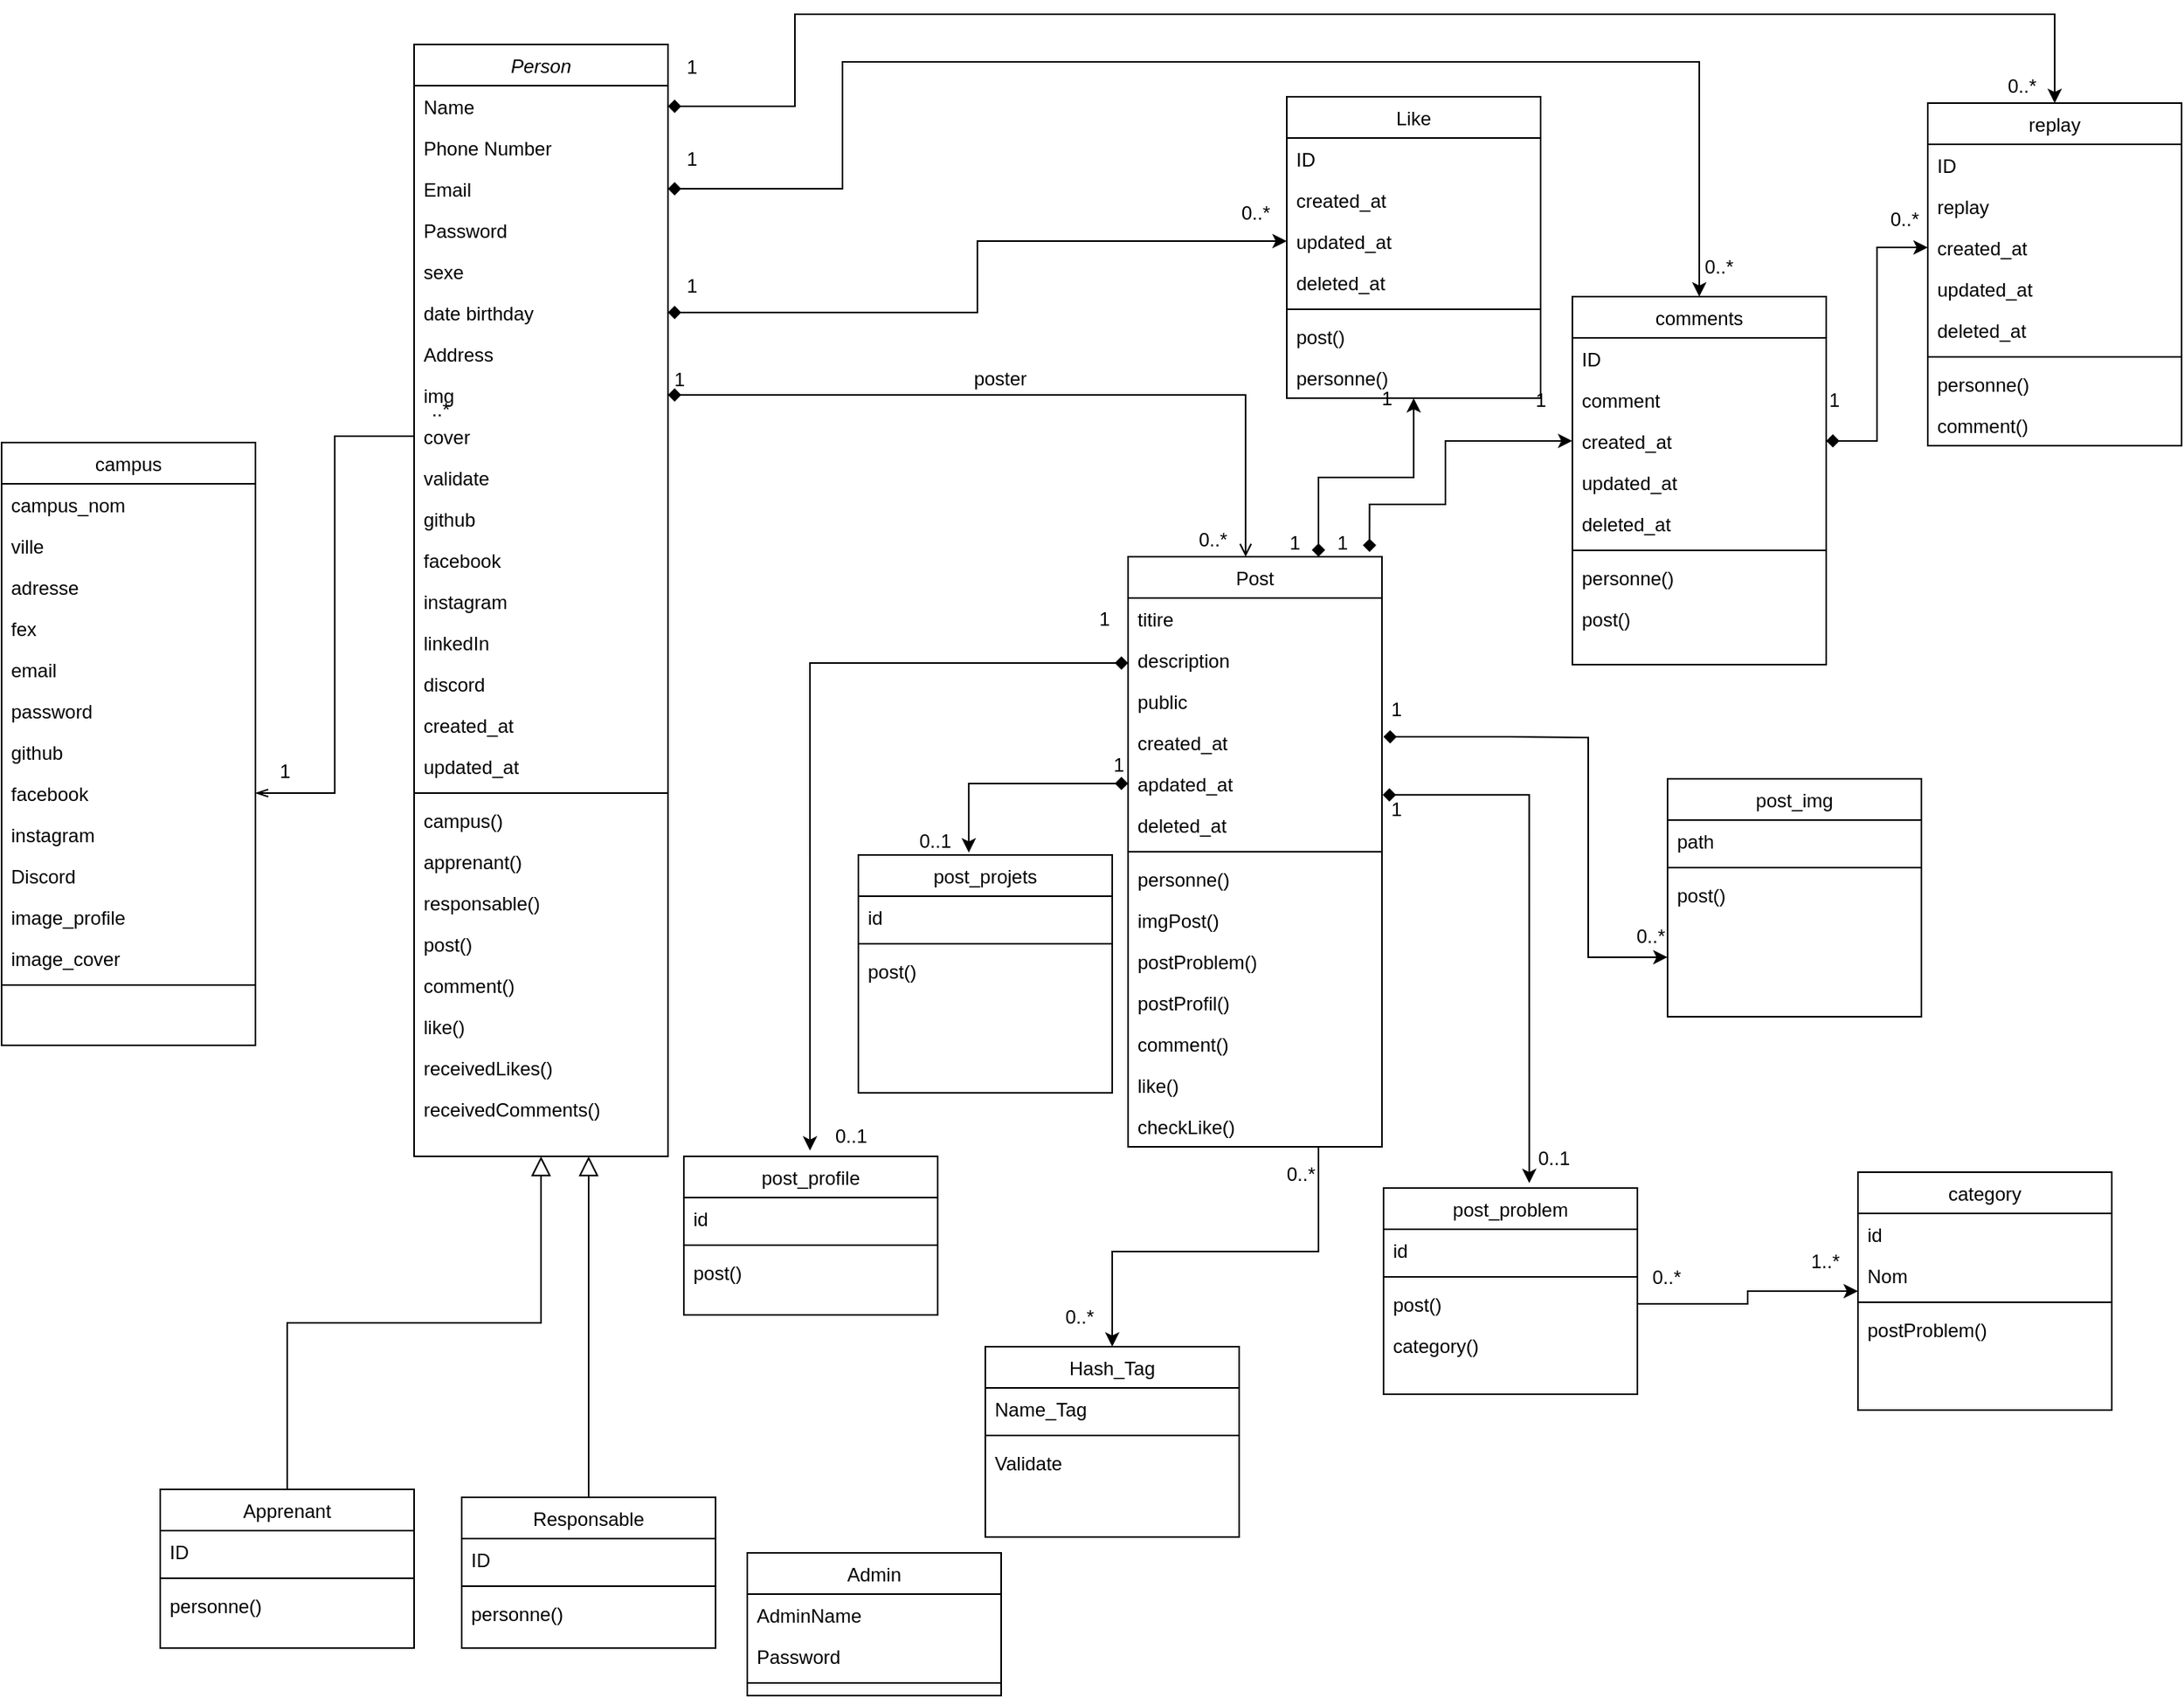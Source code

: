 <mxfile version="13.9.9" type="device" pages="2"><diagram id="C5RBs43oDa-KdzZeNtuy" name="Page-1"><mxGraphModel dx="1913" dy="1975" grid="1" gridSize="10" guides="1" tooltips="1" connect="1" arrows="1" fold="1" page="1" pageScale="1" pageWidth="827" pageHeight="1169" math="0" shadow="0"><root><mxCell id="WIyWlLk6GJQsqaUBKTNV-0"/><mxCell id="WIyWlLk6GJQsqaUBKTNV-1" parent="WIyWlLk6GJQsqaUBKTNV-0"/><mxCell id="zkfFHV4jXpPFQw0GAbJ--0" value="Person" style="swimlane;fontStyle=2;align=center;verticalAlign=top;childLayout=stackLayout;horizontal=1;startSize=26;horizontalStack=0;resizeParent=1;resizeLast=0;collapsible=1;marginBottom=0;rounded=0;shadow=0;strokeWidth=1;" parent="WIyWlLk6GJQsqaUBKTNV-1" vertex="1"><mxGeometry x="180" y="-201" width="160" height="701" as="geometry"><mxRectangle x="230" y="140" width="160" height="26" as="alternateBounds"/></mxGeometry></mxCell><mxCell id="zkfFHV4jXpPFQw0GAbJ--1" value="Name" style="text;align=left;verticalAlign=top;spacingLeft=4;spacingRight=4;overflow=hidden;rotatable=0;points=[[0,0.5],[1,0.5]];portConstraint=eastwest;" parent="zkfFHV4jXpPFQw0GAbJ--0" vertex="1"><mxGeometry y="26" width="160" height="26" as="geometry"/></mxCell><mxCell id="zkfFHV4jXpPFQw0GAbJ--2" value="Phone Number" style="text;align=left;verticalAlign=top;spacingLeft=4;spacingRight=4;overflow=hidden;rotatable=0;points=[[0,0.5],[1,0.5]];portConstraint=eastwest;rounded=0;shadow=0;html=0;" parent="zkfFHV4jXpPFQw0GAbJ--0" vertex="1"><mxGeometry y="52" width="160" height="26" as="geometry"/></mxCell><mxCell id="Gar3oCqWYOwf5ngls9dl-2" value="Email" style="text;align=left;verticalAlign=top;spacingLeft=4;spacingRight=4;overflow=hidden;rotatable=0;points=[[0,0.5],[1,0.5]];portConstraint=eastwest;rounded=0;shadow=0;html=0;" parent="zkfFHV4jXpPFQw0GAbJ--0" vertex="1"><mxGeometry y="78" width="160" height="26" as="geometry"/></mxCell><mxCell id="odLs9ruHlwf0HgTEYMId-45" value="Password" style="text;align=left;verticalAlign=top;spacingLeft=4;spacingRight=4;overflow=hidden;rotatable=0;points=[[0,0.5],[1,0.5]];portConstraint=eastwest;rounded=0;shadow=0;html=0;" parent="zkfFHV4jXpPFQw0GAbJ--0" vertex="1"><mxGeometry y="104" width="160" height="26" as="geometry"/></mxCell><mxCell id="odLs9ruHlwf0HgTEYMId-46" value="sexe&#10;" style="text;align=left;verticalAlign=top;spacingLeft=4;spacingRight=4;overflow=hidden;rotatable=0;points=[[0,0.5],[1,0.5]];portConstraint=eastwest;rounded=0;shadow=0;html=0;" parent="zkfFHV4jXpPFQw0GAbJ--0" vertex="1"><mxGeometry y="130" width="160" height="26" as="geometry"/></mxCell><mxCell id="odLs9ruHlwf0HgTEYMId-47" value="date birthday" style="text;align=left;verticalAlign=top;spacingLeft=4;spacingRight=4;overflow=hidden;rotatable=0;points=[[0,0.5],[1,0.5]];portConstraint=eastwest;rounded=0;shadow=0;html=0;" parent="zkfFHV4jXpPFQw0GAbJ--0" vertex="1"><mxGeometry y="156" width="160" height="26" as="geometry"/></mxCell><mxCell id="Gar3oCqWYOwf5ngls9dl-3" value="Address" style="text;align=left;verticalAlign=top;spacingLeft=4;spacingRight=4;overflow=hidden;rotatable=0;points=[[0,0.5],[1,0.5]];portConstraint=eastwest;rounded=0;shadow=0;html=0;" parent="zkfFHV4jXpPFQw0GAbJ--0" vertex="1"><mxGeometry y="182" width="160" height="26" as="geometry"/></mxCell><mxCell id="Gar3oCqWYOwf5ngls9dl-67" value="img" style="text;align=left;verticalAlign=top;spacingLeft=4;spacingRight=4;overflow=hidden;rotatable=0;points=[[0,0.5],[1,0.5]];portConstraint=eastwest;rounded=0;shadow=0;html=0;" parent="zkfFHV4jXpPFQw0GAbJ--0" vertex="1"><mxGeometry y="208" width="160" height="26" as="geometry"/></mxCell><mxCell id="Gar3oCqWYOwf5ngls9dl-68" value="cover" style="text;align=left;verticalAlign=top;spacingLeft=4;spacingRight=4;overflow=hidden;rotatable=0;points=[[0,0.5],[1,0.5]];portConstraint=eastwest;rounded=0;shadow=0;html=0;" parent="zkfFHV4jXpPFQw0GAbJ--0" vertex="1"><mxGeometry y="234" width="160" height="26" as="geometry"/></mxCell><mxCell id="Gar3oCqWYOwf5ngls9dl-79" value="validate" style="text;align=left;verticalAlign=top;spacingLeft=4;spacingRight=4;overflow=hidden;rotatable=0;points=[[0,0.5],[1,0.5]];portConstraint=eastwest;rounded=0;shadow=0;html=0;" parent="zkfFHV4jXpPFQw0GAbJ--0" vertex="1"><mxGeometry y="260" width="160" height="26" as="geometry"/></mxCell><mxCell id="Gar3oCqWYOwf5ngls9dl-4" value="github" style="text;align=left;verticalAlign=top;spacingLeft=4;spacingRight=4;overflow=hidden;rotatable=0;points=[[0,0.5],[1,0.5]];portConstraint=eastwest;rounded=0;shadow=0;html=0;" parent="zkfFHV4jXpPFQw0GAbJ--0" vertex="1"><mxGeometry y="286" width="160" height="26" as="geometry"/></mxCell><mxCell id="Gar3oCqWYOwf5ngls9dl-5" value="facebook" style="text;align=left;verticalAlign=top;spacingLeft=4;spacingRight=4;overflow=hidden;rotatable=0;points=[[0,0.5],[1,0.5]];portConstraint=eastwest;rounded=0;shadow=0;html=0;" parent="zkfFHV4jXpPFQw0GAbJ--0" vertex="1"><mxGeometry y="312" width="160" height="26" as="geometry"/></mxCell><mxCell id="Gar3oCqWYOwf5ngls9dl-6" value="instagram" style="text;align=left;verticalAlign=top;spacingLeft=4;spacingRight=4;overflow=hidden;rotatable=0;points=[[0,0.5],[1,0.5]];portConstraint=eastwest;rounded=0;shadow=0;html=0;" parent="zkfFHV4jXpPFQw0GAbJ--0" vertex="1"><mxGeometry y="338" width="160" height="26" as="geometry"/></mxCell><mxCell id="Gar3oCqWYOwf5ngls9dl-7" value="linkedIn" style="text;align=left;verticalAlign=top;spacingLeft=4;spacingRight=4;overflow=hidden;rotatable=0;points=[[0,0.5],[1,0.5]];portConstraint=eastwest;rounded=0;shadow=0;html=0;" parent="zkfFHV4jXpPFQw0GAbJ--0" vertex="1"><mxGeometry y="364" width="160" height="26" as="geometry"/></mxCell><mxCell id="zkfFHV4jXpPFQw0GAbJ--3" value="discord " style="text;align=left;verticalAlign=top;spacingLeft=4;spacingRight=4;overflow=hidden;rotatable=0;points=[[0,0.5],[1,0.5]];portConstraint=eastwest;rounded=0;shadow=0;html=0;" parent="zkfFHV4jXpPFQw0GAbJ--0" vertex="1"><mxGeometry y="390" width="160" height="26" as="geometry"/></mxCell><mxCell id="Gar3oCqWYOwf5ngls9dl-8" value="created_at" style="text;align=left;verticalAlign=top;spacingLeft=4;spacingRight=4;overflow=hidden;rotatable=0;points=[[0,0.5],[1,0.5]];portConstraint=eastwest;rounded=0;shadow=0;html=0;" parent="zkfFHV4jXpPFQw0GAbJ--0" vertex="1"><mxGeometry y="416" width="160" height="26" as="geometry"/></mxCell><mxCell id="Gar3oCqWYOwf5ngls9dl-1" value="updated_at" style="text;align=left;verticalAlign=top;spacingLeft=4;spacingRight=4;overflow=hidden;rotatable=0;points=[[0,0.5],[1,0.5]];portConstraint=eastwest;rounded=0;shadow=0;html=0;" parent="zkfFHV4jXpPFQw0GAbJ--0" vertex="1"><mxGeometry y="442" width="160" height="26" as="geometry"/></mxCell><mxCell id="zkfFHV4jXpPFQw0GAbJ--4" value="" style="line;html=1;strokeWidth=1;align=left;verticalAlign=middle;spacingTop=-1;spacingLeft=3;spacingRight=3;rotatable=0;labelPosition=right;points=[];portConstraint=eastwest;" parent="zkfFHV4jXpPFQw0GAbJ--0" vertex="1"><mxGeometry y="468" width="160" height="8" as="geometry"/></mxCell><mxCell id="zkfFHV4jXpPFQw0GAbJ--5" value="campus()" style="text;align=left;verticalAlign=top;spacingLeft=4;spacingRight=4;overflow=hidden;rotatable=0;points=[[0,0.5],[1,0.5]];portConstraint=eastwest;" parent="zkfFHV4jXpPFQw0GAbJ--0" vertex="1"><mxGeometry y="476" width="160" height="26" as="geometry"/></mxCell><mxCell id="O96uOIe1ZBnsMz8CnX8L-11" value="apprenant()" style="text;align=left;verticalAlign=top;spacingLeft=4;spacingRight=4;overflow=hidden;rotatable=0;points=[[0,0.5],[1,0.5]];portConstraint=eastwest;" parent="zkfFHV4jXpPFQw0GAbJ--0" vertex="1"><mxGeometry y="502" width="160" height="26" as="geometry"/></mxCell><mxCell id="O96uOIe1ZBnsMz8CnX8L-12" value="responsable()" style="text;align=left;verticalAlign=top;spacingLeft=4;spacingRight=4;overflow=hidden;rotatable=0;points=[[0,0.5],[1,0.5]];portConstraint=eastwest;" parent="zkfFHV4jXpPFQw0GAbJ--0" vertex="1"><mxGeometry y="528" width="160" height="26" as="geometry"/></mxCell><mxCell id="O96uOIe1ZBnsMz8CnX8L-13" value="post()" style="text;align=left;verticalAlign=top;spacingLeft=4;spacingRight=4;overflow=hidden;rotatable=0;points=[[0,0.5],[1,0.5]];portConstraint=eastwest;" parent="zkfFHV4jXpPFQw0GAbJ--0" vertex="1"><mxGeometry y="554" width="160" height="26" as="geometry"/></mxCell><mxCell id="O96uOIe1ZBnsMz8CnX8L-14" value="comment()" style="text;align=left;verticalAlign=top;spacingLeft=4;spacingRight=4;overflow=hidden;rotatable=0;points=[[0,0.5],[1,0.5]];portConstraint=eastwest;" parent="zkfFHV4jXpPFQw0GAbJ--0" vertex="1"><mxGeometry y="580" width="160" height="26" as="geometry"/></mxCell><mxCell id="O96uOIe1ZBnsMz8CnX8L-15" value="like()" style="text;align=left;verticalAlign=top;spacingLeft=4;spacingRight=4;overflow=hidden;rotatable=0;points=[[0,0.5],[1,0.5]];portConstraint=eastwest;" parent="zkfFHV4jXpPFQw0GAbJ--0" vertex="1"><mxGeometry y="606" width="160" height="26" as="geometry"/></mxCell><mxCell id="O96uOIe1ZBnsMz8CnX8L-16" value="receivedLikes()" style="text;align=left;verticalAlign=top;spacingLeft=4;spacingRight=4;overflow=hidden;rotatable=0;points=[[0,0.5],[1,0.5]];portConstraint=eastwest;" parent="zkfFHV4jXpPFQw0GAbJ--0" vertex="1"><mxGeometry y="632" width="160" height="26" as="geometry"/></mxCell><mxCell id="O96uOIe1ZBnsMz8CnX8L-17" value="receivedComments()" style="text;align=left;verticalAlign=top;spacingLeft=4;spacingRight=4;overflow=hidden;rotatable=0;points=[[0,0.5],[1,0.5]];portConstraint=eastwest;" parent="zkfFHV4jXpPFQw0GAbJ--0" vertex="1"><mxGeometry y="658" width="160" height="26" as="geometry"/></mxCell><mxCell id="zkfFHV4jXpPFQw0GAbJ--6" value="Apprenant" style="swimlane;fontStyle=0;align=center;verticalAlign=top;childLayout=stackLayout;horizontal=1;startSize=26;horizontalStack=0;resizeParent=1;resizeLast=0;collapsible=1;marginBottom=0;rounded=0;shadow=0;strokeWidth=1;" parent="WIyWlLk6GJQsqaUBKTNV-1" vertex="1"><mxGeometry x="20" y="710" width="160" height="100" as="geometry"><mxRectangle x="130" y="380" width="160" height="26" as="alternateBounds"/></mxGeometry></mxCell><mxCell id="zkfFHV4jXpPFQw0GAbJ--7" value="ID" style="text;align=left;verticalAlign=top;spacingLeft=4;spacingRight=4;overflow=hidden;rotatable=0;points=[[0,0.5],[1,0.5]];portConstraint=eastwest;" parent="zkfFHV4jXpPFQw0GAbJ--6" vertex="1"><mxGeometry y="26" width="160" height="26" as="geometry"/></mxCell><mxCell id="zkfFHV4jXpPFQw0GAbJ--9" value="" style="line;html=1;strokeWidth=1;align=left;verticalAlign=middle;spacingTop=-1;spacingLeft=3;spacingRight=3;rotatable=0;labelPosition=right;points=[];portConstraint=eastwest;" parent="zkfFHV4jXpPFQw0GAbJ--6" vertex="1"><mxGeometry y="52" width="160" height="8" as="geometry"/></mxCell><mxCell id="O96uOIe1ZBnsMz8CnX8L-45" value="personne()" style="text;align=left;verticalAlign=top;spacingLeft=4;spacingRight=4;overflow=hidden;rotatable=0;points=[[0,0.5],[1,0.5]];portConstraint=eastwest;" parent="zkfFHV4jXpPFQw0GAbJ--6" vertex="1"><mxGeometry y="60" width="160" height="26" as="geometry"/></mxCell><mxCell id="zkfFHV4jXpPFQw0GAbJ--12" value="" style="endArrow=block;endSize=10;endFill=0;shadow=0;strokeWidth=1;rounded=0;edgeStyle=elbowEdgeStyle;elbow=vertical;" parent="WIyWlLk6GJQsqaUBKTNV-1" source="zkfFHV4jXpPFQw0GAbJ--6" target="zkfFHV4jXpPFQw0GAbJ--0" edge="1"><mxGeometry width="160" relative="1" as="geometry"><mxPoint x="200" y="203" as="sourcePoint"/><mxPoint x="200" y="203" as="targetPoint"/></mxGeometry></mxCell><mxCell id="zkfFHV4jXpPFQw0GAbJ--13" value="Responsable" style="swimlane;fontStyle=0;align=center;verticalAlign=top;childLayout=stackLayout;horizontal=1;startSize=26;horizontalStack=0;resizeParent=1;resizeLast=0;collapsible=1;marginBottom=0;rounded=0;shadow=0;strokeWidth=1;" parent="WIyWlLk6GJQsqaUBKTNV-1" vertex="1"><mxGeometry x="210" y="715" width="160" height="95" as="geometry"><mxRectangle x="340" y="380" width="170" height="26" as="alternateBounds"/></mxGeometry></mxCell><mxCell id="zkfFHV4jXpPFQw0GAbJ--14" value="ID" style="text;align=left;verticalAlign=top;spacingLeft=4;spacingRight=4;overflow=hidden;rotatable=0;points=[[0,0.5],[1,0.5]];portConstraint=eastwest;" parent="zkfFHV4jXpPFQw0GAbJ--13" vertex="1"><mxGeometry y="26" width="160" height="26" as="geometry"/></mxCell><mxCell id="zkfFHV4jXpPFQw0GAbJ--15" value="" style="line;html=1;strokeWidth=1;align=left;verticalAlign=middle;spacingTop=-1;spacingLeft=3;spacingRight=3;rotatable=0;labelPosition=right;points=[];portConstraint=eastwest;" parent="zkfFHV4jXpPFQw0GAbJ--13" vertex="1"><mxGeometry y="52" width="160" height="8" as="geometry"/></mxCell><mxCell id="O96uOIe1ZBnsMz8CnX8L-46" value="personne()" style="text;align=left;verticalAlign=top;spacingLeft=4;spacingRight=4;overflow=hidden;rotatable=0;points=[[0,0.5],[1,0.5]];portConstraint=eastwest;" parent="zkfFHV4jXpPFQw0GAbJ--13" vertex="1"><mxGeometry y="60" width="160" height="26" as="geometry"/></mxCell><mxCell id="zkfFHV4jXpPFQw0GAbJ--16" value="" style="endArrow=block;endSize=10;endFill=0;shadow=0;strokeWidth=1;rounded=0;edgeStyle=elbowEdgeStyle;elbow=vertical;" parent="WIyWlLk6GJQsqaUBKTNV-1" source="zkfFHV4jXpPFQw0GAbJ--13" target="zkfFHV4jXpPFQw0GAbJ--0" edge="1"><mxGeometry width="160" relative="1" as="geometry"><mxPoint x="210" y="373" as="sourcePoint"/><mxPoint x="310" y="271" as="targetPoint"/><Array as="points"><mxPoint x="320" y="440"/></Array></mxGeometry></mxCell><mxCell id="odLs9ruHlwf0HgTEYMId-10" value="" style="endArrow=open;shadow=0;strokeWidth=1;rounded=0;endFill=1;edgeStyle=elbowEdgeStyle;elbow=vertical;entryX=0.463;entryY=0;entryDx=0;entryDy=0;entryPerimeter=0;startArrow=diamond;startFill=1;targetPerimeterSpacing=1;exitX=1;exitY=0.5;exitDx=0;exitDy=0;" parent="WIyWlLk6GJQsqaUBKTNV-1" source="Gar3oCqWYOwf5ngls9dl-67" target="odLs9ruHlwf0HgTEYMId-15" edge="1"><mxGeometry x="0.5" y="41" relative="1" as="geometry"><mxPoint x="370" as="sourcePoint"/><mxPoint x="590" y="120" as="targetPoint"/><mxPoint x="-40" y="32" as="offset"/><Array as="points"><mxPoint x="430" y="20"/><mxPoint x="380"/><mxPoint x="580"/><mxPoint x="400" y="20"/><mxPoint x="390" y="30"/><mxPoint x="540" y="20"/><mxPoint x="400" y="-70"/><mxPoint x="270" y="-10"/><mxPoint x="550" y="10"/><mxPoint x="400" y="10"/><mxPoint x="500" y="10"/><mxPoint x="610"/><mxPoint x="610" y="-20"/><mxPoint x="540" y="-60"/><mxPoint x="600"/><mxPoint x="530" y="-10"/><mxPoint x="220" y="-20"/><mxPoint x="200" y="-20"/><mxPoint x="500" y="-50"/><mxPoint x="590" y="10"/><mxPoint x="350" y="189"/><mxPoint x="370" y="170"/><mxPoint x="390" y="111"/><mxPoint x="340" y="139"/><mxPoint x="490" y="180"/><mxPoint x="560" y="400"/><mxPoint x="520" y="200"/><mxPoint x="500" y="260"/><mxPoint x="660" y="320"/><mxPoint x="400" y="180"/><mxPoint x="520" y="320"/><mxPoint x="440" y="180"/><mxPoint x="610" y="240"/><mxPoint x="630" y="330"/><mxPoint x="600" y="260"/></Array></mxGeometry></mxCell><mxCell id="odLs9ruHlwf0HgTEYMId-11" value="1" style="resizable=0;align=left;verticalAlign=bottom;labelBackgroundColor=none;fontSize=12;" parent="odLs9ruHlwf0HgTEYMId-10" connectable="0" vertex="1"><mxGeometry x="-1" relative="1" as="geometry"><mxPoint x="2" y="-1" as="offset"/></mxGeometry></mxCell><mxCell id="odLs9ruHlwf0HgTEYMId-12" value="0..*" style="resizable=0;align=right;verticalAlign=bottom;labelBackgroundColor=none;fontSize=12;" parent="odLs9ruHlwf0HgTEYMId-10" connectable="0" vertex="1"><mxGeometry x="1" relative="1" as="geometry"><mxPoint x="-10" y="-2" as="offset"/></mxGeometry></mxCell><mxCell id="odLs9ruHlwf0HgTEYMId-13" value="poster" style="text;html=1;resizable=0;points=[];;align=center;verticalAlign=middle;labelBackgroundColor=none;rounded=0;shadow=0;strokeWidth=1;fontSize=12;" parent="odLs9ruHlwf0HgTEYMId-10" vertex="1" connectable="0"><mxGeometry x="0.5" y="49" relative="1" as="geometry"><mxPoint x="-140.59" y="39" as="offset"/></mxGeometry></mxCell><mxCell id="Gar3oCqWYOwf5ngls9dl-53" style="edgeStyle=orthogonalEdgeStyle;rounded=0;orthogonalLoop=1;jettySize=auto;html=1;exitX=0.75;exitY=0;exitDx=0;exitDy=0;startArrow=diamond;startFill=1;targetPerimeterSpacing=1;entryX=0.5;entryY=1;entryDx=0;entryDy=0;" parent="WIyWlLk6GJQsqaUBKTNV-1" source="odLs9ruHlwf0HgTEYMId-15" target="Gar3oCqWYOwf5ngls9dl-41" edge="1"><mxGeometry relative="1" as="geometry"><mxPoint x="800" y="30" as="targetPoint"/></mxGeometry></mxCell><mxCell id="odLs9ruHlwf0HgTEYMId-15" value="Post" style="swimlane;fontStyle=0;align=center;verticalAlign=top;childLayout=stackLayout;horizontal=1;startSize=26;horizontalStack=0;resizeParent=1;resizeLast=0;collapsible=1;marginBottom=0;rounded=0;shadow=0;strokeWidth=1;" parent="WIyWlLk6GJQsqaUBKTNV-1" vertex="1"><mxGeometry x="630" y="121.96" width="160" height="372" as="geometry"><mxRectangle x="550" y="140" width="160" height="26" as="alternateBounds"/></mxGeometry></mxCell><mxCell id="odLs9ruHlwf0HgTEYMId-16" value="titire" style="text;align=left;verticalAlign=top;spacingLeft=4;spacingRight=4;overflow=hidden;rotatable=0;points=[[0,0.5],[1,0.5]];portConstraint=eastwest;" parent="odLs9ruHlwf0HgTEYMId-15" vertex="1"><mxGeometry y="26" width="160" height="26" as="geometry"/></mxCell><mxCell id="Gar3oCqWYOwf5ngls9dl-80" value="description" style="text;align=left;verticalAlign=top;spacingLeft=4;spacingRight=4;overflow=hidden;rotatable=0;points=[[0,0.5],[1,0.5]];portConstraint=eastwest;rounded=0;shadow=0;html=0;" parent="odLs9ruHlwf0HgTEYMId-15" vertex="1"><mxGeometry y="52" width="160" height="26" as="geometry"/></mxCell><mxCell id="odLs9ruHlwf0HgTEYMId-17" value="public" style="text;align=left;verticalAlign=top;spacingLeft=4;spacingRight=4;overflow=hidden;rotatable=0;points=[[0,0.5],[1,0.5]];portConstraint=eastwest;rounded=0;shadow=0;html=0;" parent="odLs9ruHlwf0HgTEYMId-15" vertex="1"><mxGeometry y="78" width="160" height="26" as="geometry"/></mxCell><mxCell id="odLs9ruHlwf0HgTEYMId-18" value="created_at" style="text;align=left;verticalAlign=top;spacingLeft=4;spacingRight=4;overflow=hidden;rotatable=0;points=[[0,0.5],[1,0.5]];portConstraint=eastwest;rounded=0;shadow=0;html=0;" parent="odLs9ruHlwf0HgTEYMId-15" vertex="1"><mxGeometry y="104" width="160" height="26" as="geometry"/></mxCell><mxCell id="Gar3oCqWYOwf5ngls9dl-0" value="apdated_at" style="text;align=left;verticalAlign=top;spacingLeft=4;spacingRight=4;overflow=hidden;rotatable=0;points=[[0,0.5],[1,0.5]];portConstraint=eastwest;rounded=0;shadow=0;html=0;" parent="odLs9ruHlwf0HgTEYMId-15" vertex="1"><mxGeometry y="130" width="160" height="26" as="geometry"/></mxCell><mxCell id="Gar3oCqWYOwf5ngls9dl-81" value="deleted_at" style="text;align=left;verticalAlign=top;spacingLeft=4;spacingRight=4;overflow=hidden;rotatable=0;points=[[0,0.5],[1,0.5]];portConstraint=eastwest;rounded=0;shadow=0;html=0;" parent="odLs9ruHlwf0HgTEYMId-15" vertex="1"><mxGeometry y="156" width="160" height="26" as="geometry"/></mxCell><mxCell id="odLs9ruHlwf0HgTEYMId-21" value="" style="line;html=1;strokeWidth=1;align=left;verticalAlign=middle;spacingTop=-1;spacingLeft=3;spacingRight=3;rotatable=0;labelPosition=right;points=[];portConstraint=eastwest;" parent="odLs9ruHlwf0HgTEYMId-15" vertex="1"><mxGeometry y="182" width="160" height="8" as="geometry"/></mxCell><mxCell id="O96uOIe1ZBnsMz8CnX8L-21" value="personne()" style="text;align=left;verticalAlign=top;spacingLeft=4;spacingRight=4;overflow=hidden;rotatable=0;points=[[0,0.5],[1,0.5]];portConstraint=eastwest;rounded=0;shadow=0;html=0;" parent="odLs9ruHlwf0HgTEYMId-15" vertex="1"><mxGeometry y="190" width="160" height="26" as="geometry"/></mxCell><mxCell id="O96uOIe1ZBnsMz8CnX8L-22" value="imgPost()" style="text;align=left;verticalAlign=top;spacingLeft=4;spacingRight=4;overflow=hidden;rotatable=0;points=[[0,0.5],[1,0.5]];portConstraint=eastwest;rounded=0;shadow=0;html=0;" parent="odLs9ruHlwf0HgTEYMId-15" vertex="1"><mxGeometry y="216" width="160" height="26" as="geometry"/></mxCell><mxCell id="O96uOIe1ZBnsMz8CnX8L-23" value="postProblem()" style="text;align=left;verticalAlign=top;spacingLeft=4;spacingRight=4;overflow=hidden;rotatable=0;points=[[0,0.5],[1,0.5]];portConstraint=eastwest;rounded=0;shadow=0;html=0;" parent="odLs9ruHlwf0HgTEYMId-15" vertex="1"><mxGeometry y="242" width="160" height="26" as="geometry"/></mxCell><mxCell id="O96uOIe1ZBnsMz8CnX8L-24" value="postProfil()" style="text;align=left;verticalAlign=top;spacingLeft=4;spacingRight=4;overflow=hidden;rotatable=0;points=[[0,0.5],[1,0.5]];portConstraint=eastwest;rounded=0;shadow=0;html=0;" parent="odLs9ruHlwf0HgTEYMId-15" vertex="1"><mxGeometry y="268" width="160" height="26" as="geometry"/></mxCell><mxCell id="O96uOIe1ZBnsMz8CnX8L-25" value="comment()" style="text;align=left;verticalAlign=top;spacingLeft=4;spacingRight=4;overflow=hidden;rotatable=0;points=[[0,0.5],[1,0.5]];portConstraint=eastwest;rounded=0;shadow=0;html=0;" parent="odLs9ruHlwf0HgTEYMId-15" vertex="1"><mxGeometry y="294" width="160" height="26" as="geometry"/></mxCell><mxCell id="O96uOIe1ZBnsMz8CnX8L-26" value="like()" style="text;align=left;verticalAlign=top;spacingLeft=4;spacingRight=4;overflow=hidden;rotatable=0;points=[[0,0.5],[1,0.5]];portConstraint=eastwest;rounded=0;shadow=0;html=0;" parent="odLs9ruHlwf0HgTEYMId-15" vertex="1"><mxGeometry y="320" width="160" height="26" as="geometry"/></mxCell><mxCell id="O96uOIe1ZBnsMz8CnX8L-27" value="checkLike()" style="text;align=left;verticalAlign=top;spacingLeft=4;spacingRight=4;overflow=hidden;rotatable=0;points=[[0,0.5],[1,0.5]];portConstraint=eastwest;rounded=0;shadow=0;html=0;" parent="odLs9ruHlwf0HgTEYMId-15" vertex="1"><mxGeometry y="346" width="160" height="26" as="geometry"/></mxCell><mxCell id="odLs9ruHlwf0HgTEYMId-24" value="Hash_Tag" style="swimlane;fontStyle=0;align=center;verticalAlign=top;childLayout=stackLayout;horizontal=1;startSize=26;horizontalStack=0;resizeParent=1;resizeLast=0;collapsible=1;marginBottom=0;rounded=0;shadow=0;strokeWidth=1;" parent="WIyWlLk6GJQsqaUBKTNV-1" vertex="1"><mxGeometry x="540" y="620" width="160" height="120" as="geometry"><mxRectangle x="550" y="140" width="160" height="26" as="alternateBounds"/></mxGeometry></mxCell><mxCell id="odLs9ruHlwf0HgTEYMId-25" value="Name_Tag" style="text;align=left;verticalAlign=top;spacingLeft=4;spacingRight=4;overflow=hidden;rotatable=0;points=[[0,0.5],[1,0.5]];portConstraint=eastwest;" parent="odLs9ruHlwf0HgTEYMId-24" vertex="1"><mxGeometry y="26" width="160" height="26" as="geometry"/></mxCell><mxCell id="odLs9ruHlwf0HgTEYMId-30" value="" style="line;html=1;strokeWidth=1;align=left;verticalAlign=middle;spacingTop=-1;spacingLeft=3;spacingRight=3;rotatable=0;labelPosition=right;points=[];portConstraint=eastwest;" parent="odLs9ruHlwf0HgTEYMId-24" vertex="1"><mxGeometry y="52" width="160" height="8" as="geometry"/></mxCell><mxCell id="odLs9ruHlwf0HgTEYMId-31" value="Validate" style="text;align=left;verticalAlign=top;spacingLeft=4;spacingRight=4;overflow=hidden;rotatable=0;points=[[0,0.5],[1,0.5]];portConstraint=eastwest;" parent="odLs9ruHlwf0HgTEYMId-24" vertex="1"><mxGeometry y="60" width="160" height="60" as="geometry"/></mxCell><mxCell id="odLs9ruHlwf0HgTEYMId-33" value="post_problem" style="swimlane;fontStyle=0;align=center;verticalAlign=top;childLayout=stackLayout;horizontal=1;startSize=26;horizontalStack=0;resizeParent=1;resizeLast=0;collapsible=1;marginBottom=0;rounded=0;shadow=0;strokeWidth=1;" parent="WIyWlLk6GJQsqaUBKTNV-1" vertex="1"><mxGeometry x="791" y="520" width="160" height="130" as="geometry"><mxRectangle x="550" y="140" width="160" height="26" as="alternateBounds"/></mxGeometry></mxCell><mxCell id="odLs9ruHlwf0HgTEYMId-35" value="id" style="text;align=left;verticalAlign=top;spacingLeft=4;spacingRight=4;overflow=hidden;rotatable=0;points=[[0,0.5],[1,0.5]];portConstraint=eastwest;rounded=0;shadow=0;html=0;" parent="odLs9ruHlwf0HgTEYMId-33" vertex="1"><mxGeometry y="26" width="160" height="26" as="geometry"/></mxCell><mxCell id="odLs9ruHlwf0HgTEYMId-39" value="" style="line;html=1;strokeWidth=1;align=left;verticalAlign=middle;spacingTop=-1;spacingLeft=3;spacingRight=3;rotatable=0;labelPosition=right;points=[];portConstraint=eastwest;" parent="odLs9ruHlwf0HgTEYMId-33" vertex="1"><mxGeometry y="52" width="160" height="8" as="geometry"/></mxCell><mxCell id="O96uOIe1ZBnsMz8CnX8L-28" value="post()" style="text;align=left;verticalAlign=top;spacingLeft=4;spacingRight=4;overflow=hidden;rotatable=0;points=[[0,0.5],[1,0.5]];portConstraint=eastwest;rounded=0;shadow=0;html=0;" parent="odLs9ruHlwf0HgTEYMId-33" vertex="1"><mxGeometry y="60" width="160" height="26" as="geometry"/></mxCell><mxCell id="O96uOIe1ZBnsMz8CnX8L-29" value="category()" style="text;align=left;verticalAlign=top;spacingLeft=4;spacingRight=4;overflow=hidden;rotatable=0;points=[[0,0.5],[1,0.5]];portConstraint=eastwest;rounded=0;shadow=0;html=0;" parent="odLs9ruHlwf0HgTEYMId-33" vertex="1"><mxGeometry y="86" width="160" height="26" as="geometry"/></mxCell><mxCell id="Gar3oCqWYOwf5ngls9dl-10" value="post_profile" style="swimlane;fontStyle=0;align=center;verticalAlign=top;childLayout=stackLayout;horizontal=1;startSize=26;horizontalStack=0;resizeParent=1;resizeLast=0;collapsible=1;marginBottom=0;rounded=0;shadow=0;strokeWidth=1;" parent="WIyWlLk6GJQsqaUBKTNV-1" vertex="1"><mxGeometry x="350" y="500" width="160" height="100" as="geometry"><mxRectangle x="550" y="140" width="160" height="26" as="alternateBounds"/></mxGeometry></mxCell><mxCell id="Gar3oCqWYOwf5ngls9dl-11" value="id" style="text;align=left;verticalAlign=top;spacingLeft=4;spacingRight=4;overflow=hidden;rotatable=0;points=[[0,0.5],[1,0.5]];portConstraint=eastwest;" parent="Gar3oCqWYOwf5ngls9dl-10" vertex="1"><mxGeometry y="26" width="160" height="26" as="geometry"/></mxCell><mxCell id="Gar3oCqWYOwf5ngls9dl-16" value="" style="line;html=1;strokeWidth=1;align=left;verticalAlign=middle;spacingTop=-1;spacingLeft=3;spacingRight=3;rotatable=0;labelPosition=right;points=[];portConstraint=eastwest;" parent="Gar3oCqWYOwf5ngls9dl-10" vertex="1"><mxGeometry y="52" width="160" height="8" as="geometry"/></mxCell><mxCell id="O96uOIe1ZBnsMz8CnX8L-44" value="post()" style="text;align=left;verticalAlign=top;spacingLeft=4;spacingRight=4;overflow=hidden;rotatable=0;points=[[0,0.5],[1,0.5]];portConstraint=eastwest;" parent="Gar3oCqWYOwf5ngls9dl-10" vertex="1"><mxGeometry y="60" width="160" height="26" as="geometry"/></mxCell><mxCell id="Gar3oCqWYOwf5ngls9dl-22" style="edgeStyle=orthogonalEdgeStyle;rounded=0;orthogonalLoop=1;jettySize=auto;html=1;entryX=0.497;entryY=-0.036;entryDx=0;entryDy=0;entryPerimeter=0;startArrow=diamond;startFill=1;" parent="WIyWlLk6GJQsqaUBKTNV-1" target="Gar3oCqWYOwf5ngls9dl-10" edge="1"><mxGeometry relative="1" as="geometry"><mxPoint x="630" y="189" as="sourcePoint"/><Array as="points"><mxPoint x="430" y="189"/></Array></mxGeometry></mxCell><mxCell id="Gar3oCqWYOwf5ngls9dl-24" style="edgeStyle=orthogonalEdgeStyle;rounded=0;orthogonalLoop=1;jettySize=auto;html=1;exitX=1.003;exitY=0.775;exitDx=0;exitDy=0;entryX=0.574;entryY=-0.024;entryDx=0;entryDy=0;entryPerimeter=0;startArrow=diamond;startFill=1;exitPerimeter=0;" parent="WIyWlLk6GJQsqaUBKTNV-1" source="Gar3oCqWYOwf5ngls9dl-0" target="odLs9ruHlwf0HgTEYMId-33" edge="1"><mxGeometry relative="1" as="geometry"><Array as="points"><mxPoint x="882" y="272"/></Array></mxGeometry></mxCell><mxCell id="Gar3oCqWYOwf5ngls9dl-25" value="post_img" style="swimlane;fontStyle=0;align=center;verticalAlign=top;childLayout=stackLayout;horizontal=1;startSize=26;horizontalStack=0;resizeParent=1;resizeLast=0;collapsible=1;marginBottom=0;rounded=0;shadow=0;strokeWidth=1;" parent="WIyWlLk6GJQsqaUBKTNV-1" vertex="1"><mxGeometry x="970" y="261.96" width="160" height="150" as="geometry"><mxRectangle x="550" y="140" width="160" height="26" as="alternateBounds"/></mxGeometry></mxCell><mxCell id="Gar3oCqWYOwf5ngls9dl-26" value="path" style="text;align=left;verticalAlign=top;spacingLeft=4;spacingRight=4;overflow=hidden;rotatable=0;points=[[0,0.5],[1,0.5]];portConstraint=eastwest;rounded=0;shadow=0;html=0;" parent="Gar3oCqWYOwf5ngls9dl-25" vertex="1"><mxGeometry y="26" width="160" height="26" as="geometry"/></mxCell><mxCell id="Gar3oCqWYOwf5ngls9dl-27" value="" style="line;html=1;strokeWidth=1;align=left;verticalAlign=middle;spacingTop=-1;spacingLeft=3;spacingRight=3;rotatable=0;labelPosition=right;points=[];portConstraint=eastwest;" parent="Gar3oCqWYOwf5ngls9dl-25" vertex="1"><mxGeometry y="52" width="160" height="8" as="geometry"/></mxCell><mxCell id="O96uOIe1ZBnsMz8CnX8L-50" value="post()" style="text;align=left;verticalAlign=top;spacingLeft=4;spacingRight=4;overflow=hidden;rotatable=0;points=[[0,0.5],[1,0.5]];portConstraint=eastwest;" parent="Gar3oCqWYOwf5ngls9dl-25" vertex="1"><mxGeometry y="60" width="160" height="26" as="geometry"/></mxCell><mxCell id="Gar3oCqWYOwf5ngls9dl-28" style="edgeStyle=orthogonalEdgeStyle;rounded=0;orthogonalLoop=1;jettySize=auto;html=1;exitX=1.006;exitY=0.368;exitDx=0;exitDy=0;startArrow=diamond;startFill=1;targetPerimeterSpacing=1;exitPerimeter=0;entryX=0;entryY=0.75;entryDx=0;entryDy=0;" parent="WIyWlLk6GJQsqaUBKTNV-1" source="odLs9ruHlwf0HgTEYMId-18" target="Gar3oCqWYOwf5ngls9dl-25" edge="1"><mxGeometry relative="1" as="geometry"><mxPoint x="961" y="110" as="targetPoint"/><Array as="points"><mxPoint x="870" y="236"/><mxPoint x="920" y="236"/><mxPoint x="920" y="375"/></Array></mxGeometry></mxCell><mxCell id="Gar3oCqWYOwf5ngls9dl-30" value="1" style="resizable=0;align=right;verticalAlign=bottom;labelBackgroundColor=none;fontSize=12;" parent="WIyWlLk6GJQsqaUBKTNV-1" connectable="0" vertex="1"><mxGeometry x="804.0" y="226.956" as="geometry"/></mxCell><mxCell id="Gar3oCqWYOwf5ngls9dl-31" value="0..*" style="resizable=0;align=right;verticalAlign=bottom;labelBackgroundColor=none;fontSize=12;" parent="WIyWlLk6GJQsqaUBKTNV-1" connectable="0" vertex="1"><mxGeometry x="970.0" y="369.996" as="geometry"/></mxCell><mxCell id="Gar3oCqWYOwf5ngls9dl-33" value="0..1" style="resizable=0;align=right;verticalAlign=bottom;labelBackgroundColor=none;fontSize=12;" parent="WIyWlLk6GJQsqaUBKTNV-1" connectable="0" vertex="1"><mxGeometry x="910.0" y="509.996" as="geometry"/></mxCell><mxCell id="Gar3oCqWYOwf5ngls9dl-34" value="1" style="resizable=0;align=right;verticalAlign=bottom;labelBackgroundColor=none;fontSize=12;" parent="WIyWlLk6GJQsqaUBKTNV-1" connectable="0" vertex="1"><mxGeometry x="804.0" y="289.996" as="geometry"/></mxCell><mxCell id="Gar3oCqWYOwf5ngls9dl-36" value="0..1" style="resizable=0;align=right;verticalAlign=bottom;labelBackgroundColor=none;fontSize=12;" parent="WIyWlLk6GJQsqaUBKTNV-1" connectable="0" vertex="1"><mxGeometry x="460.0" y="489.996" as="geometry"><mxPoint x="7" y="6" as="offset"/></mxGeometry></mxCell><mxCell id="Gar3oCqWYOwf5ngls9dl-37" value="1" style="resizable=0;align=right;verticalAlign=bottom;labelBackgroundColor=none;fontSize=12;" parent="WIyWlLk6GJQsqaUBKTNV-1" connectable="0" vertex="1"><mxGeometry x="620.0" y="169.996" as="geometry"/></mxCell><mxCell id="Gar3oCqWYOwf5ngls9dl-38" value="comments" style="swimlane;fontStyle=0;align=center;verticalAlign=top;childLayout=stackLayout;horizontal=1;startSize=26;horizontalStack=0;resizeParent=1;resizeLast=0;collapsible=1;marginBottom=0;rounded=0;shadow=0;strokeWidth=1;" parent="WIyWlLk6GJQsqaUBKTNV-1" vertex="1"><mxGeometry x="910" y="-42.04" width="160" height="232.04" as="geometry"><mxRectangle x="550" y="140" width="160" height="26" as="alternateBounds"/></mxGeometry></mxCell><mxCell id="Gar3oCqWYOwf5ngls9dl-39" value="ID" style="text;align=left;verticalAlign=top;spacingLeft=4;spacingRight=4;overflow=hidden;rotatable=0;points=[[0,0.5],[1,0.5]];portConstraint=eastwest;rounded=0;shadow=0;html=0;" parent="Gar3oCqWYOwf5ngls9dl-38" vertex="1"><mxGeometry y="26" width="160" height="26" as="geometry"/></mxCell><mxCell id="Gar3oCqWYOwf5ngls9dl-47" value="comment" style="text;align=left;verticalAlign=top;spacingLeft=4;spacingRight=4;overflow=hidden;rotatable=0;points=[[0,0.5],[1,0.5]];portConstraint=eastwest;rounded=0;shadow=0;html=0;" parent="Gar3oCqWYOwf5ngls9dl-38" vertex="1"><mxGeometry y="52" width="160" height="26" as="geometry"/></mxCell><mxCell id="Gar3oCqWYOwf5ngls9dl-48" value="created_at" style="text;align=left;verticalAlign=top;spacingLeft=4;spacingRight=4;overflow=hidden;rotatable=0;points=[[0,0.5],[1,0.5]];portConstraint=eastwest;rounded=0;shadow=0;html=0;" parent="Gar3oCqWYOwf5ngls9dl-38" vertex="1"><mxGeometry y="78" width="160" height="26" as="geometry"/></mxCell><mxCell id="Gar3oCqWYOwf5ngls9dl-49" value="updated_at" style="text;align=left;verticalAlign=top;spacingLeft=4;spacingRight=4;overflow=hidden;rotatable=0;points=[[0,0.5],[1,0.5]];portConstraint=eastwest;rounded=0;shadow=0;html=0;" parent="Gar3oCqWYOwf5ngls9dl-38" vertex="1"><mxGeometry y="104" width="160" height="26" as="geometry"/></mxCell><mxCell id="Gar3oCqWYOwf5ngls9dl-50" value="deleted_at" style="text;align=left;verticalAlign=top;spacingLeft=4;spacingRight=4;overflow=hidden;rotatable=0;points=[[0,0.5],[1,0.5]];portConstraint=eastwest;rounded=0;shadow=0;html=0;" parent="Gar3oCqWYOwf5ngls9dl-38" vertex="1"><mxGeometry y="130" width="160" height="26" as="geometry"/></mxCell><mxCell id="Gar3oCqWYOwf5ngls9dl-40" value="" style="line;html=1;strokeWidth=1;align=left;verticalAlign=middle;spacingTop=-1;spacingLeft=3;spacingRight=3;rotatable=0;labelPosition=right;points=[];portConstraint=eastwest;" parent="Gar3oCqWYOwf5ngls9dl-38" vertex="1"><mxGeometry y="156" width="160" height="8" as="geometry"/></mxCell><mxCell id="O96uOIe1ZBnsMz8CnX8L-47" value="personne()" style="text;align=left;verticalAlign=top;spacingLeft=4;spacingRight=4;overflow=hidden;rotatable=0;points=[[0,0.5],[1,0.5]];portConstraint=eastwest;rounded=0;shadow=0;html=0;" parent="Gar3oCqWYOwf5ngls9dl-38" vertex="1"><mxGeometry y="164" width="160" height="26" as="geometry"/></mxCell><mxCell id="O96uOIe1ZBnsMz8CnX8L-48" value="post()" style="text;align=left;verticalAlign=top;spacingLeft=4;spacingRight=4;overflow=hidden;rotatable=0;points=[[0,0.5],[1,0.5]];portConstraint=eastwest;rounded=0;shadow=0;html=0;" parent="Gar3oCqWYOwf5ngls9dl-38" vertex="1"><mxGeometry y="190" width="160" height="26" as="geometry"/></mxCell><mxCell id="Gar3oCqWYOwf5ngls9dl-41" value="Like" style="swimlane;fontStyle=0;align=center;verticalAlign=top;childLayout=stackLayout;horizontal=1;startSize=26;horizontalStack=0;resizeParent=1;resizeLast=0;collapsible=1;marginBottom=0;rounded=0;shadow=0;strokeWidth=1;" parent="WIyWlLk6GJQsqaUBKTNV-1" vertex="1"><mxGeometry x="730" y="-168" width="160" height="190" as="geometry"><mxRectangle x="550" y="140" width="160" height="26" as="alternateBounds"/></mxGeometry></mxCell><mxCell id="Gar3oCqWYOwf5ngls9dl-44" value="ID" style="text;align=left;verticalAlign=top;spacingLeft=4;spacingRight=4;overflow=hidden;rotatable=0;points=[[0,0.5],[1,0.5]];portConstraint=eastwest;rounded=0;shadow=0;html=0;" parent="Gar3oCqWYOwf5ngls9dl-41" vertex="1"><mxGeometry y="26" width="160" height="26" as="geometry"/></mxCell><mxCell id="Gar3oCqWYOwf5ngls9dl-45" value="created_at" style="text;align=left;verticalAlign=top;spacingLeft=4;spacingRight=4;overflow=hidden;rotatable=0;points=[[0,0.5],[1,0.5]];portConstraint=eastwest;rounded=0;shadow=0;html=0;" parent="Gar3oCqWYOwf5ngls9dl-41" vertex="1"><mxGeometry y="52" width="160" height="26" as="geometry"/></mxCell><mxCell id="Gar3oCqWYOwf5ngls9dl-46" value="updated_at" style="text;align=left;verticalAlign=top;spacingLeft=4;spacingRight=4;overflow=hidden;rotatable=0;points=[[0,0.5],[1,0.5]];portConstraint=eastwest;rounded=0;shadow=0;html=0;" parent="Gar3oCqWYOwf5ngls9dl-41" vertex="1"><mxGeometry y="78" width="160" height="26" as="geometry"/></mxCell><mxCell id="Gar3oCqWYOwf5ngls9dl-42" value="deleted_at" style="text;align=left;verticalAlign=top;spacingLeft=4;spacingRight=4;overflow=hidden;rotatable=0;points=[[0,0.5],[1,0.5]];portConstraint=eastwest;rounded=0;shadow=0;html=0;" parent="Gar3oCqWYOwf5ngls9dl-41" vertex="1"><mxGeometry y="104" width="160" height="26" as="geometry"/></mxCell><mxCell id="Gar3oCqWYOwf5ngls9dl-43" value="" style="line;html=1;strokeWidth=1;align=left;verticalAlign=middle;spacingTop=-1;spacingLeft=3;spacingRight=3;rotatable=0;labelPosition=right;points=[];portConstraint=eastwest;" parent="Gar3oCqWYOwf5ngls9dl-41" vertex="1"><mxGeometry y="130" width="160" height="8" as="geometry"/></mxCell><mxCell id="O96uOIe1ZBnsMz8CnX8L-52" value="post()" style="text;align=left;verticalAlign=top;spacingLeft=4;spacingRight=4;overflow=hidden;rotatable=0;points=[[0,0.5],[1,0.5]];portConstraint=eastwest;rounded=0;shadow=0;html=0;" parent="Gar3oCqWYOwf5ngls9dl-41" vertex="1"><mxGeometry y="138" width="160" height="26" as="geometry"/></mxCell><mxCell id="O96uOIe1ZBnsMz8CnX8L-53" value="personne()" style="text;align=left;verticalAlign=top;spacingLeft=4;spacingRight=4;overflow=hidden;rotatable=0;points=[[0,0.5],[1,0.5]];portConstraint=eastwest;rounded=0;shadow=0;html=0;" parent="Gar3oCqWYOwf5ngls9dl-41" vertex="1"><mxGeometry y="164" width="160" height="26" as="geometry"/></mxCell><mxCell id="Gar3oCqWYOwf5ngls9dl-52" style="edgeStyle=orthogonalEdgeStyle;rounded=0;orthogonalLoop=1;jettySize=auto;html=1;exitX=0.951;exitY=-0.008;exitDx=0;exitDy=0;entryX=0;entryY=0.5;entryDx=0;entryDy=0;startArrow=diamond;startFill=1;targetPerimeterSpacing=1;exitPerimeter=0;" parent="WIyWlLk6GJQsqaUBKTNV-1" source="odLs9ruHlwf0HgTEYMId-15" target="Gar3oCqWYOwf5ngls9dl-48" edge="1"><mxGeometry relative="1" as="geometry"><Array as="points"><mxPoint x="782" y="89"/><mxPoint x="830" y="89"/><mxPoint x="830" y="49"/></Array></mxGeometry></mxCell><mxCell id="Gar3oCqWYOwf5ngls9dl-54" value="1" style="resizable=0;align=right;verticalAlign=bottom;labelBackgroundColor=none;fontSize=12;" parent="WIyWlLk6GJQsqaUBKTNV-1" connectable="0" vertex="1"><mxGeometry x="740.0" y="121.956" as="geometry"/></mxCell><mxCell id="Gar3oCqWYOwf5ngls9dl-55" value="1" style="resizable=0;align=right;verticalAlign=bottom;labelBackgroundColor=none;fontSize=12;" parent="WIyWlLk6GJQsqaUBKTNV-1" connectable="0" vertex="1"><mxGeometry x="804.0" y="22.996" as="geometry"><mxPoint x="-6" y="8" as="offset"/></mxGeometry></mxCell><mxCell id="Gar3oCqWYOwf5ngls9dl-56" value="1" style="resizable=0;align=right;verticalAlign=bottom;labelBackgroundColor=none;fontSize=12;" parent="WIyWlLk6GJQsqaUBKTNV-1" connectable="0" vertex="1"><mxGeometry x="895.0" y="31.956" as="geometry"/></mxCell><mxCell id="Gar3oCqWYOwf5ngls9dl-57" value="1" style="resizable=0;align=right;verticalAlign=bottom;labelBackgroundColor=none;fontSize=12;" parent="WIyWlLk6GJQsqaUBKTNV-1" connectable="0" vertex="1"><mxGeometry x="770.0" y="121.956" as="geometry"/></mxCell><mxCell id="Gar3oCqWYOwf5ngls9dl-58" value="post_projets" style="swimlane;fontStyle=0;align=center;verticalAlign=top;childLayout=stackLayout;horizontal=1;startSize=26;horizontalStack=0;resizeParent=1;resizeLast=0;collapsible=1;marginBottom=0;rounded=0;shadow=0;strokeWidth=1;" parent="WIyWlLk6GJQsqaUBKTNV-1" vertex="1"><mxGeometry x="460" y="310" width="160" height="150" as="geometry"><mxRectangle x="550" y="140" width="160" height="26" as="alternateBounds"/></mxGeometry></mxCell><mxCell id="Gar3oCqWYOwf5ngls9dl-59" value="id" style="text;align=left;verticalAlign=top;spacingLeft=4;spacingRight=4;overflow=hidden;rotatable=0;points=[[0,0.5],[1,0.5]];portConstraint=eastwest;" parent="Gar3oCqWYOwf5ngls9dl-58" vertex="1"><mxGeometry y="26" width="160" height="26" as="geometry"/></mxCell><mxCell id="Gar3oCqWYOwf5ngls9dl-60" value="" style="line;html=1;strokeWidth=1;align=left;verticalAlign=middle;spacingTop=-1;spacingLeft=3;spacingRight=3;rotatable=0;labelPosition=right;points=[];portConstraint=eastwest;" parent="Gar3oCqWYOwf5ngls9dl-58" vertex="1"><mxGeometry y="52" width="160" height="8" as="geometry"/></mxCell><mxCell id="O96uOIe1ZBnsMz8CnX8L-49" value="post()" style="text;align=left;verticalAlign=top;spacingLeft=4;spacingRight=4;overflow=hidden;rotatable=0;points=[[0,0.5],[1,0.5]];portConstraint=eastwest;" parent="Gar3oCqWYOwf5ngls9dl-58" vertex="1"><mxGeometry y="60" width="160" height="26" as="geometry"/></mxCell><mxCell id="Gar3oCqWYOwf5ngls9dl-61" value="0..1" style="resizable=0;align=right;verticalAlign=bottom;labelBackgroundColor=none;fontSize=12;" parent="WIyWlLk6GJQsqaUBKTNV-1" connectable="0" vertex="1"><mxGeometry x="520.0" y="309.996" as="geometry"/></mxCell><mxCell id="Gar3oCqWYOwf5ngls9dl-62" style="edgeStyle=orthogonalEdgeStyle;rounded=0;orthogonalLoop=1;jettySize=auto;html=1;exitX=0;exitY=0.5;exitDx=0;exitDy=0;entryX=0.435;entryY=-0.01;entryDx=0;entryDy=0;entryPerimeter=0;startArrow=diamond;startFill=1;targetPerimeterSpacing=1;" parent="WIyWlLk6GJQsqaUBKTNV-1" source="Gar3oCqWYOwf5ngls9dl-0" target="Gar3oCqWYOwf5ngls9dl-58" edge="1"><mxGeometry relative="1" as="geometry"/></mxCell><mxCell id="Gar3oCqWYOwf5ngls9dl-63" value="1" style="resizable=0;align=right;verticalAlign=bottom;labelBackgroundColor=none;fontSize=12;" parent="WIyWlLk6GJQsqaUBKTNV-1" connectable="0" vertex="1"><mxGeometry x="629.0" y="261.956" as="geometry"/></mxCell><mxCell id="Gar3oCqWYOwf5ngls9dl-64" style="edgeStyle=orthogonalEdgeStyle;rounded=0;orthogonalLoop=1;jettySize=auto;html=1;startArrow=none;startFill=0;targetPerimeterSpacing=1;exitX=0.75;exitY=1;exitDx=0;exitDy=0;entryX=0.5;entryY=0;entryDx=0;entryDy=0;" parent="WIyWlLk6GJQsqaUBKTNV-1" source="odLs9ruHlwf0HgTEYMId-15" target="odLs9ruHlwf0HgTEYMId-24" edge="1"><mxGeometry relative="1" as="geometry"><mxPoint x="722" y="250" as="sourcePoint"/><mxPoint x="690" y="519" as="targetPoint"/><Array as="points"><mxPoint x="750" y="560"/><mxPoint x="620" y="560"/></Array></mxGeometry></mxCell><mxCell id="Gar3oCqWYOwf5ngls9dl-65" value="0..*" style="resizable=0;align=right;verticalAlign=bottom;labelBackgroundColor=none;fontSize=12;" parent="WIyWlLk6GJQsqaUBKTNV-1" connectable="0" vertex="1"><mxGeometry x="610.0" y="609.996" as="geometry"/></mxCell><mxCell id="Gar3oCqWYOwf5ngls9dl-69" value="replay" style="swimlane;fontStyle=0;align=center;verticalAlign=top;childLayout=stackLayout;horizontal=1;startSize=26;horizontalStack=0;resizeParent=1;resizeLast=0;collapsible=1;marginBottom=0;rounded=0;shadow=0;strokeWidth=1;" parent="WIyWlLk6GJQsqaUBKTNV-1" vertex="1"><mxGeometry x="1134" y="-164" width="160" height="216" as="geometry"><mxRectangle x="550" y="140" width="160" height="26" as="alternateBounds"/></mxGeometry></mxCell><mxCell id="Gar3oCqWYOwf5ngls9dl-70" value="ID" style="text;align=left;verticalAlign=top;spacingLeft=4;spacingRight=4;overflow=hidden;rotatable=0;points=[[0,0.5],[1,0.5]];portConstraint=eastwest;rounded=0;shadow=0;html=0;" parent="Gar3oCqWYOwf5ngls9dl-69" vertex="1"><mxGeometry y="26" width="160" height="26" as="geometry"/></mxCell><mxCell id="Gar3oCqWYOwf5ngls9dl-71" value="replay" style="text;align=left;verticalAlign=top;spacingLeft=4;spacingRight=4;overflow=hidden;rotatable=0;points=[[0,0.5],[1,0.5]];portConstraint=eastwest;rounded=0;shadow=0;html=0;" parent="Gar3oCqWYOwf5ngls9dl-69" vertex="1"><mxGeometry y="52" width="160" height="26" as="geometry"/></mxCell><mxCell id="Gar3oCqWYOwf5ngls9dl-72" value="created_at" style="text;align=left;verticalAlign=top;spacingLeft=4;spacingRight=4;overflow=hidden;rotatable=0;points=[[0,0.5],[1,0.5]];portConstraint=eastwest;rounded=0;shadow=0;html=0;" parent="Gar3oCqWYOwf5ngls9dl-69" vertex="1"><mxGeometry y="78" width="160" height="26" as="geometry"/></mxCell><mxCell id="Gar3oCqWYOwf5ngls9dl-73" value="updated_at" style="text;align=left;verticalAlign=top;spacingLeft=4;spacingRight=4;overflow=hidden;rotatable=0;points=[[0,0.5],[1,0.5]];portConstraint=eastwest;rounded=0;shadow=0;html=0;" parent="Gar3oCqWYOwf5ngls9dl-69" vertex="1"><mxGeometry y="104" width="160" height="26" as="geometry"/></mxCell><mxCell id="Gar3oCqWYOwf5ngls9dl-74" value="deleted_at" style="text;align=left;verticalAlign=top;spacingLeft=4;spacingRight=4;overflow=hidden;rotatable=0;points=[[0,0.5],[1,0.5]];portConstraint=eastwest;rounded=0;shadow=0;html=0;" parent="Gar3oCqWYOwf5ngls9dl-69" vertex="1"><mxGeometry y="130" width="160" height="26" as="geometry"/></mxCell><mxCell id="Gar3oCqWYOwf5ngls9dl-75" value="" style="line;html=1;strokeWidth=1;align=left;verticalAlign=middle;spacingTop=-1;spacingLeft=3;spacingRight=3;rotatable=0;labelPosition=right;points=[];portConstraint=eastwest;" parent="Gar3oCqWYOwf5ngls9dl-69" vertex="1"><mxGeometry y="156" width="160" height="8" as="geometry"/></mxCell><mxCell id="O96uOIe1ZBnsMz8CnX8L-54" value="personne()" style="text;align=left;verticalAlign=top;spacingLeft=4;spacingRight=4;overflow=hidden;rotatable=0;points=[[0,0.5],[1,0.5]];portConstraint=eastwest;rounded=0;shadow=0;html=0;" parent="Gar3oCqWYOwf5ngls9dl-69" vertex="1"><mxGeometry y="164" width="160" height="26" as="geometry"/></mxCell><mxCell id="O96uOIe1ZBnsMz8CnX8L-55" value="comment()" style="text;align=left;verticalAlign=top;spacingLeft=4;spacingRight=4;overflow=hidden;rotatable=0;points=[[0,0.5],[1,0.5]];portConstraint=eastwest;rounded=0;shadow=0;html=0;" parent="Gar3oCqWYOwf5ngls9dl-69" vertex="1"><mxGeometry y="190" width="160" height="26" as="geometry"/></mxCell><mxCell id="Gar3oCqWYOwf5ngls9dl-76" style="edgeStyle=orthogonalEdgeStyle;rounded=0;orthogonalLoop=1;jettySize=auto;html=1;exitX=1;exitY=0.5;exitDx=0;exitDy=0;entryX=0;entryY=0.5;entryDx=0;entryDy=0;startArrow=diamond;startFill=1;targetPerimeterSpacing=1;" parent="WIyWlLk6GJQsqaUBKTNV-1" source="Gar3oCqWYOwf5ngls9dl-48" target="Gar3oCqWYOwf5ngls9dl-72" edge="1"><mxGeometry relative="1" as="geometry"/></mxCell><mxCell id="Gar3oCqWYOwf5ngls9dl-77" value="0..*" style="resizable=0;align=right;verticalAlign=bottom;labelBackgroundColor=none;fontSize=12;" parent="WIyWlLk6GJQsqaUBKTNV-1" connectable="0" vertex="1"><mxGeometry x="1130" y="-82.004" as="geometry"/></mxCell><mxCell id="Gar3oCqWYOwf5ngls9dl-78" value="1" style="resizable=0;align=right;verticalAlign=bottom;labelBackgroundColor=none;fontSize=12;" parent="WIyWlLk6GJQsqaUBKTNV-1" connectable="0" vertex="1"><mxGeometry x="1080" y="31.956" as="geometry"/></mxCell><mxCell id="Gar3oCqWYOwf5ngls9dl-82" value="Admin" style="swimlane;fontStyle=0;align=center;verticalAlign=top;childLayout=stackLayout;horizontal=1;startSize=26;horizontalStack=0;resizeParent=1;resizeLast=0;collapsible=1;marginBottom=0;rounded=0;shadow=0;strokeWidth=1;" parent="WIyWlLk6GJQsqaUBKTNV-1" vertex="1"><mxGeometry x="390" y="750" width="160" height="90" as="geometry"><mxRectangle x="340" y="380" width="170" height="26" as="alternateBounds"/></mxGeometry></mxCell><mxCell id="Gar3oCqWYOwf5ngls9dl-83" value="AdminName" style="text;align=left;verticalAlign=top;spacingLeft=4;spacingRight=4;overflow=hidden;rotatable=0;points=[[0,0.5],[1,0.5]];portConstraint=eastwest;" parent="Gar3oCqWYOwf5ngls9dl-82" vertex="1"><mxGeometry y="26" width="160" height="26" as="geometry"/></mxCell><mxCell id="Gar3oCqWYOwf5ngls9dl-89" value="Password" style="text;align=left;verticalAlign=top;spacingLeft=4;spacingRight=4;overflow=hidden;rotatable=0;points=[[0,0.5],[1,0.5]];portConstraint=eastwest;" parent="Gar3oCqWYOwf5ngls9dl-82" vertex="1"><mxGeometry y="52" width="160" height="26" as="geometry"/></mxCell><mxCell id="Gar3oCqWYOwf5ngls9dl-84" value="" style="line;html=1;strokeWidth=1;align=left;verticalAlign=middle;spacingTop=-1;spacingLeft=3;spacingRight=3;rotatable=0;labelPosition=right;points=[];portConstraint=eastwest;" parent="Gar3oCqWYOwf5ngls9dl-82" vertex="1"><mxGeometry y="78" width="160" height="8" as="geometry"/></mxCell><mxCell id="Gar3oCqWYOwf5ngls9dl-90" style="edgeStyle=orthogonalEdgeStyle;rounded=0;orthogonalLoop=1;jettySize=auto;html=1;exitX=1;exitY=0.5;exitDx=0;exitDy=0;entryX=0.5;entryY=0;entryDx=0;entryDy=0;startArrow=diamond;startFill=1;targetPerimeterSpacing=1;" parent="WIyWlLk6GJQsqaUBKTNV-1" source="Gar3oCqWYOwf5ngls9dl-2" target="Gar3oCqWYOwf5ngls9dl-38" edge="1"><mxGeometry relative="1" as="geometry"><Array as="points"><mxPoint x="450" y="-110"/><mxPoint x="450" y="-190"/><mxPoint x="990" y="-190"/></Array></mxGeometry></mxCell><mxCell id="Gar3oCqWYOwf5ngls9dl-91" style="edgeStyle=orthogonalEdgeStyle;rounded=0;orthogonalLoop=1;jettySize=auto;html=1;exitX=1;exitY=0.5;exitDx=0;exitDy=0;entryX=0;entryY=0.5;entryDx=0;entryDy=0;startArrow=diamond;startFill=1;targetPerimeterSpacing=1;" parent="WIyWlLk6GJQsqaUBKTNV-1" source="odLs9ruHlwf0HgTEYMId-47" target="Gar3oCqWYOwf5ngls9dl-46" edge="1"><mxGeometry relative="1" as="geometry"/></mxCell><mxCell id="Gar3oCqWYOwf5ngls9dl-101" value="0..*" style="resizable=0;align=right;verticalAlign=bottom;labelBackgroundColor=none;fontSize=12;" parent="WIyWlLk6GJQsqaUBKTNV-1" connectable="0" vertex="1"><mxGeometry x="721.0" y="-86.003" as="geometry"/></mxCell><mxCell id="Gar3oCqWYOwf5ngls9dl-102" value="1" style="resizable=0;align=right;verticalAlign=bottom;labelBackgroundColor=none;fontSize=12;" parent="WIyWlLk6GJQsqaUBKTNV-1" connectable="0" vertex="1"><mxGeometry x="360.0" y="-40.004" as="geometry"/></mxCell><mxCell id="Gar3oCqWYOwf5ngls9dl-103" value="1" style="resizable=0;align=right;verticalAlign=bottom;labelBackgroundColor=none;fontSize=12;" parent="WIyWlLk6GJQsqaUBKTNV-1" connectable="0" vertex="1"><mxGeometry x="360.0" y="-120.004" as="geometry"/></mxCell><mxCell id="Gar3oCqWYOwf5ngls9dl-104" value="0..*" style="resizable=0;align=right;verticalAlign=bottom;labelBackgroundColor=none;fontSize=12;" parent="WIyWlLk6GJQsqaUBKTNV-1" connectable="0" vertex="1"><mxGeometry x="1013" y="-52.044" as="geometry"/></mxCell><mxCell id="Gar3oCqWYOwf5ngls9dl-105" style="edgeStyle=orthogonalEdgeStyle;rounded=0;orthogonalLoop=1;jettySize=auto;html=1;exitX=1;exitY=0.5;exitDx=0;exitDy=0;entryX=0.5;entryY=0;entryDx=0;entryDy=0;startArrow=diamond;startFill=1;targetPerimeterSpacing=1;" parent="WIyWlLk6GJQsqaUBKTNV-1" source="zkfFHV4jXpPFQw0GAbJ--1" target="Gar3oCqWYOwf5ngls9dl-69" edge="1"><mxGeometry relative="1" as="geometry"><Array as="points"><mxPoint x="420" y="-162"/><mxPoint x="420" y="-220"/><mxPoint x="1214" y="-220"/></Array></mxGeometry></mxCell><mxCell id="Gar3oCqWYOwf5ngls9dl-106" value="1" style="resizable=0;align=right;verticalAlign=bottom;labelBackgroundColor=none;fontSize=12;" parent="WIyWlLk6GJQsqaUBKTNV-1" connectable="0" vertex="1"><mxGeometry x="350.0" y="-180.004" as="geometry"><mxPoint x="10" y="2" as="offset"/></mxGeometry></mxCell><mxCell id="Gar3oCqWYOwf5ngls9dl-107" value="0..*" style="resizable=0;align=right;verticalAlign=bottom;labelBackgroundColor=none;fontSize=12;" parent="WIyWlLk6GJQsqaUBKTNV-1" connectable="0" vertex="1"><mxGeometry x="1204" y="-166.003" as="geometry"/></mxCell><mxCell id="Gar3oCqWYOwf5ngls9dl-108" value="campus" style="swimlane;fontStyle=0;align=center;verticalAlign=top;childLayout=stackLayout;horizontal=1;startSize=26;horizontalStack=0;resizeParent=1;resizeLast=0;collapsible=1;marginBottom=0;rounded=0;shadow=0;strokeWidth=1;" parent="WIyWlLk6GJQsqaUBKTNV-1" vertex="1"><mxGeometry x="-80" y="50" width="160" height="380" as="geometry"><mxRectangle x="550" y="140" width="160" height="26" as="alternateBounds"/></mxGeometry></mxCell><mxCell id="O96uOIe1ZBnsMz8CnX8L-2" value="campus_nom" style="text;align=left;verticalAlign=top;spacingLeft=4;spacingRight=4;overflow=hidden;rotatable=0;points=[[0,0.5],[1,0.5]];portConstraint=eastwest;" parent="Gar3oCqWYOwf5ngls9dl-108" vertex="1"><mxGeometry y="26" width="160" height="26" as="geometry"/></mxCell><mxCell id="O96uOIe1ZBnsMz8CnX8L-1" value="ville" style="text;align=left;verticalAlign=top;spacingLeft=4;spacingRight=4;overflow=hidden;rotatable=0;points=[[0,0.5],[1,0.5]];portConstraint=eastwest;" parent="Gar3oCqWYOwf5ngls9dl-108" vertex="1"><mxGeometry y="52" width="160" height="26" as="geometry"/></mxCell><mxCell id="O96uOIe1ZBnsMz8CnX8L-0" value="adresse" style="text;align=left;verticalAlign=top;spacingLeft=4;spacingRight=4;overflow=hidden;rotatable=0;points=[[0,0.5],[1,0.5]];portConstraint=eastwest;" parent="Gar3oCqWYOwf5ngls9dl-108" vertex="1"><mxGeometry y="78" width="160" height="26" as="geometry"/></mxCell><mxCell id="O96uOIe1ZBnsMz8CnX8L-4" value="fex" style="text;align=left;verticalAlign=top;spacingLeft=4;spacingRight=4;overflow=hidden;rotatable=0;points=[[0,0.5],[1,0.5]];portConstraint=eastwest;" parent="Gar3oCqWYOwf5ngls9dl-108" vertex="1"><mxGeometry y="104" width="160" height="26" as="geometry"/></mxCell><mxCell id="O96uOIe1ZBnsMz8CnX8L-3" value="email" style="text;align=left;verticalAlign=top;spacingLeft=4;spacingRight=4;overflow=hidden;rotatable=0;points=[[0,0.5],[1,0.5]];portConstraint=eastwest;" parent="Gar3oCqWYOwf5ngls9dl-108" vertex="1"><mxGeometry y="130" width="160" height="26" as="geometry"/></mxCell><mxCell id="O96uOIe1ZBnsMz8CnX8L-5" value="password" style="text;align=left;verticalAlign=top;spacingLeft=4;spacingRight=4;overflow=hidden;rotatable=0;points=[[0,0.5],[1,0.5]];portConstraint=eastwest;" parent="Gar3oCqWYOwf5ngls9dl-108" vertex="1"><mxGeometry y="156" width="160" height="26" as="geometry"/></mxCell><mxCell id="O96uOIe1ZBnsMz8CnX8L-6" value="github" style="text;align=left;verticalAlign=top;spacingLeft=4;spacingRight=4;overflow=hidden;rotatable=0;points=[[0,0.5],[1,0.5]];portConstraint=eastwest;" parent="Gar3oCqWYOwf5ngls9dl-108" vertex="1"><mxGeometry y="182" width="160" height="26" as="geometry"/></mxCell><mxCell id="Gar3oCqWYOwf5ngls9dl-112" value="1" style="resizable=0;align=right;verticalAlign=bottom;labelBackgroundColor=none;fontSize=12;" parent="Gar3oCqWYOwf5ngls9dl-108" connectable="0" vertex="1"><mxGeometry y="208" width="160" as="geometry"><mxPoint x="24" y="8" as="offset"/></mxGeometry></mxCell><mxCell id="O96uOIe1ZBnsMz8CnX8L-7" value="facebook" style="text;align=left;verticalAlign=top;spacingLeft=4;spacingRight=4;overflow=hidden;rotatable=0;points=[[0,0.5],[1,0.5]];portConstraint=eastwest;" parent="Gar3oCqWYOwf5ngls9dl-108" vertex="1"><mxGeometry y="208" width="160" height="26" as="geometry"/></mxCell><mxCell id="O96uOIe1ZBnsMz8CnX8L-8" value="instagram" style="text;align=left;verticalAlign=top;spacingLeft=4;spacingRight=4;overflow=hidden;rotatable=0;points=[[0,0.5],[1,0.5]];portConstraint=eastwest;" parent="Gar3oCqWYOwf5ngls9dl-108" vertex="1"><mxGeometry y="234" width="160" height="26" as="geometry"/></mxCell><mxCell id="O96uOIe1ZBnsMz8CnX8L-9" value="Discord" style="text;align=left;verticalAlign=top;spacingLeft=4;spacingRight=4;overflow=hidden;rotatable=0;points=[[0,0.5],[1,0.5]];portConstraint=eastwest;" parent="Gar3oCqWYOwf5ngls9dl-108" vertex="1"><mxGeometry y="260" width="160" height="26" as="geometry"/></mxCell><mxCell id="O96uOIe1ZBnsMz8CnX8L-10" value="image_profile" style="text;align=left;verticalAlign=top;spacingLeft=4;spacingRight=4;overflow=hidden;rotatable=0;points=[[0,0.5],[1,0.5]];portConstraint=eastwest;" parent="Gar3oCqWYOwf5ngls9dl-108" vertex="1"><mxGeometry y="286" width="160" height="26" as="geometry"/></mxCell><mxCell id="Gar3oCqWYOwf5ngls9dl-109" value="image_cover" style="text;align=left;verticalAlign=top;spacingLeft=4;spacingRight=4;overflow=hidden;rotatable=0;points=[[0,0.5],[1,0.5]];portConstraint=eastwest;" parent="Gar3oCqWYOwf5ngls9dl-108" vertex="1"><mxGeometry y="312" width="160" height="26" as="geometry"/></mxCell><mxCell id="Gar3oCqWYOwf5ngls9dl-110" value="" style="line;html=1;strokeWidth=1;align=left;verticalAlign=middle;spacingTop=-1;spacingLeft=3;spacingRight=3;rotatable=0;labelPosition=right;points=[];portConstraint=eastwest;" parent="Gar3oCqWYOwf5ngls9dl-108" vertex="1"><mxGeometry y="338" width="160" height="8" as="geometry"/></mxCell><mxCell id="Gar3oCqWYOwf5ngls9dl-111" style="edgeStyle=orthogonalEdgeStyle;rounded=0;orthogonalLoop=1;jettySize=auto;html=1;exitX=0;exitY=0.5;exitDx=0;exitDy=0;entryX=1;entryY=0.5;entryDx=0;entryDy=0;startArrow=none;startFill=0;targetPerimeterSpacing=1;endArrow=openThin;endFill=0;" parent="WIyWlLk6GJQsqaUBKTNV-1" source="Gar3oCqWYOwf5ngls9dl-68" target="O96uOIe1ZBnsMz8CnX8L-7" edge="1"><mxGeometry relative="1" as="geometry"/></mxCell><mxCell id="Gar3oCqWYOwf5ngls9dl-114" value="..*" style="resizable=0;align=right;verticalAlign=bottom;labelBackgroundColor=none;fontSize=12;" parent="WIyWlLk6GJQsqaUBKTNV-1" connectable="0" vertex="1"><mxGeometry x="180.0" y="29.996" as="geometry"><mxPoint x="24" y="8" as="offset"/></mxGeometry></mxCell><mxCell id="Gar3oCqWYOwf5ngls9dl-66" value="0..*" style="resizable=0;align=right;verticalAlign=bottom;labelBackgroundColor=none;fontSize=12;" parent="WIyWlLk6GJQsqaUBKTNV-1" connectable="0" vertex="1"><mxGeometry x="590" y="520" width="160" as="geometry"/></mxCell><mxCell id="O96uOIe1ZBnsMz8CnX8L-35" value="category" style="swimlane;fontStyle=0;align=center;verticalAlign=top;childLayout=stackLayout;horizontal=1;startSize=26;horizontalStack=0;resizeParent=1;resizeLast=0;collapsible=1;marginBottom=0;rounded=0;shadow=0;strokeWidth=1;" parent="WIyWlLk6GJQsqaUBKTNV-1" vertex="1"><mxGeometry x="1090" y="510" width="160" height="150" as="geometry"><mxRectangle x="550" y="140" width="160" height="26" as="alternateBounds"/></mxGeometry></mxCell><mxCell id="O96uOIe1ZBnsMz8CnX8L-36" value="id" style="text;align=left;verticalAlign=top;spacingLeft=4;spacingRight=4;overflow=hidden;rotatable=0;points=[[0,0.5],[1,0.5]];portConstraint=eastwest;rounded=0;shadow=0;html=0;" parent="O96uOIe1ZBnsMz8CnX8L-35" vertex="1"><mxGeometry y="26" width="160" height="26" as="geometry"/></mxCell><mxCell id="O96uOIe1ZBnsMz8CnX8L-40" value="Nom" style="text;align=left;verticalAlign=top;spacingLeft=4;spacingRight=4;overflow=hidden;rotatable=0;points=[[0,0.5],[1,0.5]];portConstraint=eastwest;rounded=0;shadow=0;html=0;" parent="O96uOIe1ZBnsMz8CnX8L-35" vertex="1"><mxGeometry y="52" width="160" height="26" as="geometry"/></mxCell><mxCell id="O96uOIe1ZBnsMz8CnX8L-37" value="" style="line;html=1;strokeWidth=1;align=left;verticalAlign=middle;spacingTop=-1;spacingLeft=3;spacingRight=3;rotatable=0;labelPosition=right;points=[];portConstraint=eastwest;" parent="O96uOIe1ZBnsMz8CnX8L-35" vertex="1"><mxGeometry y="78" width="160" height="8" as="geometry"/></mxCell><mxCell id="O96uOIe1ZBnsMz8CnX8L-39" value="postProblem()" style="text;align=left;verticalAlign=top;spacingLeft=4;spacingRight=4;overflow=hidden;rotatable=0;points=[[0,0.5],[1,0.5]];portConstraint=eastwest;rounded=0;shadow=0;html=0;" parent="O96uOIe1ZBnsMz8CnX8L-35" vertex="1"><mxGeometry y="86" width="160" height="26" as="geometry"/></mxCell><mxCell id="O96uOIe1ZBnsMz8CnX8L-41" style="edgeStyle=orthogonalEdgeStyle;rounded=0;orthogonalLoop=1;jettySize=auto;html=1;entryX=0;entryY=0.5;entryDx=0;entryDy=0;" parent="WIyWlLk6GJQsqaUBKTNV-1" source="O96uOIe1ZBnsMz8CnX8L-28" target="O96uOIe1ZBnsMz8CnX8L-35" edge="1"><mxGeometry relative="1" as="geometry"/></mxCell><mxCell id="O96uOIe1ZBnsMz8CnX8L-42" value="0..*" style="resizable=0;align=right;verticalAlign=bottom;labelBackgroundColor=none;fontSize=12;" parent="WIyWlLk6GJQsqaUBKTNV-1" connectable="0" vertex="1"><mxGeometry x="980.0" y="584.996" as="geometry"/></mxCell><mxCell id="O96uOIe1ZBnsMz8CnX8L-43" value="1..*" style="resizable=0;align=right;verticalAlign=bottom;labelBackgroundColor=none;fontSize=12;" parent="WIyWlLk6GJQsqaUBKTNV-1" connectable="0" vertex="1"><mxGeometry x="1080" y="574.996" as="geometry"/></mxCell></root></mxGraphModel></diagram><diagram id="UA1qNUdoClrxAbnE0Z0B" name="Page-2"><mxGraphModel dx="2249" dy="822" grid="1" gridSize="10" guides="1" tooltips="1" connect="1" arrows="1" fold="1" page="1" pageScale="1" pageWidth="827" pageHeight="1169" math="0" shadow="0"><root><mxCell id="8iEQZnAfM6Z-eD09mWhP-0"/><mxCell id="8iEQZnAfM6Z-eD09mWhP-1" parent="8iEQZnAfM6Z-eD09mWhP-0"/><mxCell id="p5kT65uaWeGCnGFX5fpQ-10" value="" style="rounded=0;whiteSpace=wrap;html=1;fillColor=none;" vertex="1" parent="8iEQZnAfM6Z-eD09mWhP-1"><mxGeometry x="-107" y="80" width="1177" height="780" as="geometry"/></mxCell><mxCell id="8iEQZnAfM6Z-eD09mWhP-55" style="edgeStyle=orthogonalEdgeStyle;rounded=0;orthogonalLoop=1;jettySize=auto;html=1;endArrow=open;endFill=0;entryX=0;entryY=0.5;entryDx=0;entryDy=0;exitX=0.5;exitY=0;exitDx=0;exitDy=0;exitPerimeter=0;" parent="8iEQZnAfM6Z-eD09mWhP-1" source="8iEQZnAfM6Z-eD09mWhP-2" target="8iEQZnAfM6Z-eD09mWhP-3" edge="1"><mxGeometry relative="1" as="geometry"><mxPoint x="-120" y="540" as="sourcePoint"/><Array as="points"><mxPoint x="-135" y="500"/></Array></mxGeometry></mxCell><mxCell id="8iEQZnAfM6Z-eD09mWhP-57" style="edgeStyle=orthogonalEdgeStyle;rounded=0;orthogonalLoop=1;jettySize=auto;html=1;entryX=0;entryY=0.5;entryDx=0;entryDy=0;endArrow=open;endFill=0;" parent="8iEQZnAfM6Z-eD09mWhP-1" source="8iEQZnAfM6Z-eD09mWhP-2" target="8iEQZnAfM6Z-eD09mWhP-14" edge="1"><mxGeometry relative="1" as="geometry"><Array as="points"><mxPoint x="-135" y="500"/><mxPoint x="20" y="500"/><mxPoint x="20" y="440"/></Array></mxGeometry></mxCell><mxCell id="8iEQZnAfM6Z-eD09mWhP-58" style="edgeStyle=orthogonalEdgeStyle;rounded=0;orthogonalLoop=1;jettySize=auto;html=1;entryX=0;entryY=0.5;entryDx=0;entryDy=0;endArrow=open;endFill=0;" parent="8iEQZnAfM6Z-eD09mWhP-1" target="8iEQZnAfM6Z-eD09mWhP-8" edge="1"><mxGeometry relative="1" as="geometry"><mxPoint x="-90" y="540" as="sourcePoint"/><Array as="points"><mxPoint x="-80" y="540"/><mxPoint x="-80" y="610"/><mxPoint x="10" y="610"/><mxPoint x="10" y="395"/></Array></mxGeometry></mxCell><mxCell id="8iEQZnAfM6Z-eD09mWhP-59" style="edgeStyle=orthogonalEdgeStyle;rounded=0;orthogonalLoop=1;jettySize=auto;html=1;entryX=0;entryY=0.5;entryDx=0;entryDy=0;endArrow=open;endFill=0;" parent="8iEQZnAfM6Z-eD09mWhP-1" source="8iEQZnAfM6Z-eD09mWhP-2" target="8iEQZnAfM6Z-eD09mWhP-10" edge="1"><mxGeometry relative="1" as="geometry"><Array as="points"><mxPoint x="-80" y="540"/><mxPoint x="-80" y="610"/><mxPoint y="610"/><mxPoint y="340"/></Array></mxGeometry></mxCell><mxCell id="8iEQZnAfM6Z-eD09mWhP-61" style="edgeStyle=orthogonalEdgeStyle;rounded=0;orthogonalLoop=1;jettySize=auto;html=1;entryX=0;entryY=0.5;entryDx=0;entryDy=0;endArrow=open;endFill=0;" parent="8iEQZnAfM6Z-eD09mWhP-1" source="8iEQZnAfM6Z-eD09mWhP-2" target="8iEQZnAfM6Z-eD09mWhP-12" edge="1"><mxGeometry relative="1" as="geometry"><Array as="points"><mxPoint x="-80" y="540"/><mxPoint x="-80" y="610"/><mxPoint x="-10" y="610"/><mxPoint x="-10" y="290"/></Array></mxGeometry></mxCell><mxCell id="8iEQZnAfM6Z-eD09mWhP-62" style="edgeStyle=orthogonalEdgeStyle;rounded=0;orthogonalLoop=1;jettySize=auto;html=1;entryX=0;entryY=0.5;entryDx=0;entryDy=0;endArrow=open;endFill=0;" parent="8iEQZnAfM6Z-eD09mWhP-1" source="8iEQZnAfM6Z-eD09mWhP-2" target="8iEQZnAfM6Z-eD09mWhP-4" edge="1"><mxGeometry relative="1" as="geometry"><Array as="points"><mxPoint x="-80" y="540"/><mxPoint x="-80" y="610"/><mxPoint x="-20" y="610"/><mxPoint x="-20" y="220"/></Array></mxGeometry></mxCell><mxCell id="8iEQZnAfM6Z-eD09mWhP-63" style="edgeStyle=orthogonalEdgeStyle;rounded=0;orthogonalLoop=1;jettySize=auto;html=1;entryX=0;entryY=0.5;entryDx=0;entryDy=0;endArrow=open;endFill=0;" parent="8iEQZnAfM6Z-eD09mWhP-1" source="8iEQZnAfM6Z-eD09mWhP-2" target="8iEQZnAfM6Z-eD09mWhP-5" edge="1"><mxGeometry relative="1" as="geometry"><Array as="points"><mxPoint x="-80" y="540"/><mxPoint x="-80" y="610"/><mxPoint x="-30" y="610"/><mxPoint x="-30" y="190"/><mxPoint x="410" y="190"/></Array></mxGeometry></mxCell><mxCell id="8iEQZnAfM6Z-eD09mWhP-64" style="edgeStyle=orthogonalEdgeStyle;rounded=0;orthogonalLoop=1;jettySize=auto;html=1;entryX=0.5;entryY=0;entryDx=0;entryDy=0;endArrow=open;endFill=0;" parent="8iEQZnAfM6Z-eD09mWhP-1" source="8iEQZnAfM6Z-eD09mWhP-2" target="8iEQZnAfM6Z-eD09mWhP-7" edge="1"><mxGeometry relative="1" as="geometry"><Array as="points"><mxPoint x="-80" y="540"/><mxPoint x="-80" y="610"/><mxPoint x="-40" y="610"/><mxPoint x="-40" y="170"/><mxPoint x="585" y="170"/></Array></mxGeometry></mxCell><mxCell id="8iEQZnAfM6Z-eD09mWhP-65" style="edgeStyle=orthogonalEdgeStyle;rounded=0;orthogonalLoop=1;jettySize=auto;html=1;entryX=0.5;entryY=0;entryDx=0;entryDy=0;endArrow=open;endFill=0;" parent="8iEQZnAfM6Z-eD09mWhP-1" source="8iEQZnAfM6Z-eD09mWhP-2" target="8iEQZnAfM6Z-eD09mWhP-9" edge="1"><mxGeometry relative="1" as="geometry"><Array as="points"><mxPoint x="-80" y="540"/><mxPoint x="-80" y="610"/><mxPoint x="-50" y="610"/><mxPoint x="-50" y="160"/><mxPoint x="685" y="160"/></Array></mxGeometry></mxCell><mxCell id="8iEQZnAfM6Z-eD09mWhP-67" style="edgeStyle=orthogonalEdgeStyle;rounded=0;orthogonalLoop=1;jettySize=auto;html=1;entryX=0.5;entryY=0;entryDx=0;entryDy=0;endArrow=open;endFill=0;" parent="8iEQZnAfM6Z-eD09mWhP-1" source="8iEQZnAfM6Z-eD09mWhP-2" target="8iEQZnAfM6Z-eD09mWhP-11" edge="1"><mxGeometry relative="1" as="geometry"><Array as="points"><mxPoint x="-135" y="500"/><mxPoint x="-60" y="500"/><mxPoint x="-60" y="150"/><mxPoint x="815" y="150"/></Array></mxGeometry></mxCell><mxCell id="8iEQZnAfM6Z-eD09mWhP-68" style="edgeStyle=orthogonalEdgeStyle;rounded=0;orthogonalLoop=1;jettySize=auto;html=1;entryX=1;entryY=0.5;entryDx=0;entryDy=0;endArrow=open;endFill=0;" parent="8iEQZnAfM6Z-eD09mWhP-1" source="8iEQZnAfM6Z-eD09mWhP-2" target="8iEQZnAfM6Z-eD09mWhP-13" edge="1"><mxGeometry relative="1" as="geometry"><Array as="points"><mxPoint x="-80" y="540"/><mxPoint x="-80" y="610"/><mxPoint x="-70" y="610"/><mxPoint x="-70" y="140"/><mxPoint x="940" y="140"/><mxPoint x="940" y="380"/></Array></mxGeometry></mxCell><mxCell id="8iEQZnAfM6Z-eD09mWhP-69" style="edgeStyle=orthogonalEdgeStyle;rounded=0;orthogonalLoop=1;jettySize=auto;html=1;entryX=1;entryY=0.5;entryDx=0;entryDy=0;endArrow=open;endFill=0;" parent="8iEQZnAfM6Z-eD09mWhP-1" source="8iEQZnAfM6Z-eD09mWhP-2" target="8iEQZnAfM6Z-eD09mWhP-16" edge="1"><mxGeometry relative="1" as="geometry"><Array as="points"><mxPoint x="-135" y="500"/><mxPoint x="-80" y="500"/><mxPoint x="-80" y="130"/><mxPoint x="950" y="130"/><mxPoint x="950" y="430"/></Array></mxGeometry></mxCell><mxCell id="8iEQZnAfM6Z-eD09mWhP-70" style="edgeStyle=orthogonalEdgeStyle;rounded=0;orthogonalLoop=1;jettySize=auto;html=1;entryX=1;entryY=0.5;entryDx=0;entryDy=0;endArrow=open;endFill=0;" parent="8iEQZnAfM6Z-eD09mWhP-1" source="8iEQZnAfM6Z-eD09mWhP-2" target="8iEQZnAfM6Z-eD09mWhP-15" edge="1"><mxGeometry relative="1" as="geometry"><Array as="points"><mxPoint x="-135" y="500"/><mxPoint x="-90" y="500"/><mxPoint x="-90" y="120"/><mxPoint x="960" y="120"/><mxPoint x="960" y="490"/></Array></mxGeometry></mxCell><mxCell id="8iEQZnAfM6Z-eD09mWhP-72" style="edgeStyle=orthogonalEdgeStyle;rounded=0;orthogonalLoop=1;jettySize=auto;html=1;endArrow=none;endFill=0;" parent="8iEQZnAfM6Z-eD09mWhP-1" source="8iEQZnAfM6Z-eD09mWhP-2" edge="1"><mxGeometry relative="1" as="geometry"><mxPoint x="-90.0" y="540" as="targetPoint"/></mxGeometry></mxCell><mxCell id="p5kT65uaWeGCnGFX5fpQ-1" style="edgeStyle=orthogonalEdgeStyle;rounded=0;orthogonalLoop=1;jettySize=auto;html=1;entryX=0;entryY=1;entryDx=0;entryDy=0;endArrow=open;endFill=0;" edge="1" parent="8iEQZnAfM6Z-eD09mWhP-1" target="8iEQZnAfM6Z-eD09mWhP-6"><mxGeometry relative="1" as="geometry"><mxPoint x="-110" y="660" as="sourcePoint"/><Array as="points"><mxPoint x="120" y="660"/><mxPoint x="120" y="560"/><mxPoint x="424" y="560"/></Array></mxGeometry></mxCell><mxCell id="8iEQZnAfM6Z-eD09mWhP-2" value="Apprenant" style="shape=umlActor;verticalLabelPosition=bottom;verticalAlign=top;html=1;" parent="8iEQZnAfM6Z-eD09mWhP-1" vertex="1"><mxGeometry x="-150" y="510" width="30" height="60" as="geometry"/></mxCell><mxCell id="8iEQZnAfM6Z-eD09mWhP-3" value="Inscreption" style="ellipse;" parent="8iEQZnAfM6Z-eD09mWhP-1" vertex="1"><mxGeometry x="100" y="480" width="150" height="40" as="geometry"/></mxCell><mxCell id="8iEQZnAfM6Z-eD09mWhP-40" style="edgeStyle=orthogonalEdgeStyle;rounded=0;orthogonalLoop=1;jettySize=auto;html=1;entryX=0.374;entryY=0;entryDx=0;entryDy=0;entryPerimeter=0;dashed=1;endArrow=open;endFill=0;" parent="8iEQZnAfM6Z-eD09mWhP-1" source="8iEQZnAfM6Z-eD09mWhP-4" target="8iEQZnAfM6Z-eD09mWhP-6" edge="1"><mxGeometry relative="1" as="geometry"><Array as="points"><mxPoint x="312" y="250"/><mxPoint x="476" y="250"/></Array></mxGeometry></mxCell><mxCell id="8iEQZnAfM6Z-eD09mWhP-4" value="Lire les articles" style="ellipse;" parent="8iEQZnAfM6Z-eD09mWhP-1" vertex="1"><mxGeometry x="237" y="200" width="150" height="40" as="geometry"/></mxCell><mxCell id="8iEQZnAfM6Z-eD09mWhP-28" style="edgeStyle=orthogonalEdgeStyle;rounded=0;orthogonalLoop=1;jettySize=auto;html=1;exitX=0.5;exitY=1;exitDx=0;exitDy=0;dashed=1;endArrow=open;endFill=0;entryX=0.422;entryY=0.057;entryDx=0;entryDy=0;entryPerimeter=0;" parent="8iEQZnAfM6Z-eD09mWhP-1" source="8iEQZnAfM6Z-eD09mWhP-5" target="8iEQZnAfM6Z-eD09mWhP-6" edge="1"><mxGeometry relative="1" as="geometry"><mxPoint x="487" y="356" as="targetPoint"/><Array as="points"><mxPoint x="485" y="240"/><mxPoint x="487" y="240"/></Array></mxGeometry></mxCell><mxCell id="8iEQZnAfM6Z-eD09mWhP-5" value="Supprimer votre articles" style="ellipse;" parent="8iEQZnAfM6Z-eD09mWhP-1" vertex="1"><mxGeometry x="410" y="180" width="150" height="40" as="geometry"/></mxCell><mxCell id="8iEQZnAfM6Z-eD09mWhP-6" value="authentification" style="ellipse;" parent="8iEQZnAfM6Z-eD09mWhP-1" vertex="1"><mxGeometry x="390" y="360" width="230" height="70" as="geometry"/></mxCell><mxCell id="8iEQZnAfM6Z-eD09mWhP-31" style="edgeStyle=orthogonalEdgeStyle;rounded=0;orthogonalLoop=1;jettySize=auto;html=1;dashed=1;endArrow=open;endFill=0;entryX=0.5;entryY=0;entryDx=0;entryDy=0;" parent="8iEQZnAfM6Z-eD09mWhP-1" source="8iEQZnAfM6Z-eD09mWhP-7" target="8iEQZnAfM6Z-eD09mWhP-6" edge="1"><mxGeometry relative="1" as="geometry"><mxPoint x="522" y="360" as="targetPoint"/><Array as="points"><mxPoint x="500" y="240"/><mxPoint x="500" y="310"/><mxPoint x="505" y="310"/></Array></mxGeometry></mxCell><mxCell id="8iEQZnAfM6Z-eD09mWhP-7" value="Modifier votre articles" style="ellipse;" parent="8iEQZnAfM6Z-eD09mWhP-1" vertex="1"><mxGeometry x="510" y="220" width="150" height="40" as="geometry"/></mxCell><mxCell id="8iEQZnAfM6Z-eD09mWhP-45" style="edgeStyle=orthogonalEdgeStyle;rounded=0;orthogonalLoop=1;jettySize=auto;html=1;entryX=0.161;entryY=0.043;entryDx=0;entryDy=0;entryPerimeter=0;dashed=1;endArrow=open;endFill=0;" parent="8iEQZnAfM6Z-eD09mWhP-1" source="8iEQZnAfM6Z-eD09mWhP-8" target="8iEQZnAfM6Z-eD09mWhP-6" edge="1"><mxGeometry relative="1" as="geometry"/></mxCell><mxCell id="8iEQZnAfM6Z-eD09mWhP-8" value="Publier des articles" style="ellipse;" parent="8iEQZnAfM6Z-eD09mWhP-1" vertex="1"><mxGeometry x="90" y="375" width="150" height="40" as="geometry"/></mxCell><mxCell id="8iEQZnAfM6Z-eD09mWhP-39" style="edgeStyle=orthogonalEdgeStyle;rounded=0;orthogonalLoop=1;jettySize=auto;html=1;dashed=1;endArrow=open;endFill=0;" parent="8iEQZnAfM6Z-eD09mWhP-1" source="8iEQZnAfM6Z-eD09mWhP-9" edge="1"><mxGeometry relative="1" as="geometry"><mxPoint x="520" y="362" as="targetPoint"/><Array as="points"><mxPoint x="520" y="280"/></Array></mxGeometry></mxCell><mxCell id="8iEQZnAfM6Z-eD09mWhP-9" value="J'aime un article" style="ellipse;" parent="8iEQZnAfM6Z-eD09mWhP-1" vertex="1"><mxGeometry x="610" y="260" width="150" height="40" as="geometry"/></mxCell><mxCell id="8iEQZnAfM6Z-eD09mWhP-44" style="edgeStyle=orthogonalEdgeStyle;rounded=0;orthogonalLoop=1;jettySize=auto;html=1;entryX=0.235;entryY=-0.014;entryDx=0;entryDy=0;entryPerimeter=0;dashed=1;endArrow=open;endFill=0;" parent="8iEQZnAfM6Z-eD09mWhP-1" source="8iEQZnAfM6Z-eD09mWhP-10" target="8iEQZnAfM6Z-eD09mWhP-6" edge="1"><mxGeometry relative="1" as="geometry"/></mxCell><mxCell id="8iEQZnAfM6Z-eD09mWhP-10" value="Commenter des articles" style="ellipse;" parent="8iEQZnAfM6Z-eD09mWhP-1" vertex="1"><mxGeometry x="180" y="320" width="150" height="40" as="geometry"/></mxCell><mxCell id="8iEQZnAfM6Z-eD09mWhP-46" style="edgeStyle=orthogonalEdgeStyle;rounded=0;orthogonalLoop=1;jettySize=auto;html=1;dashed=1;endArrow=open;endFill=0;" parent="8iEQZnAfM6Z-eD09mWhP-1" source="8iEQZnAfM6Z-eD09mWhP-11" edge="1"><mxGeometry relative="1" as="geometry"><mxPoint x="530" y="360" as="targetPoint"/><Array as="points"><mxPoint x="845" y="330"/><mxPoint x="530" y="330"/></Array></mxGeometry></mxCell><mxCell id="8iEQZnAfM6Z-eD09mWhP-11" value="Partager mes problèmes d'étude" style="ellipse;" parent="8iEQZnAfM6Z-eD09mWhP-1" vertex="1"><mxGeometry x="700" y="300" width="230" height="50" as="geometry"/></mxCell><mxCell id="8iEQZnAfM6Z-eD09mWhP-41" style="edgeStyle=orthogonalEdgeStyle;rounded=0;orthogonalLoop=1;jettySize=auto;html=1;entryX=0.322;entryY=0.029;entryDx=0;entryDy=0;entryPerimeter=0;dashed=1;endArrow=open;endFill=0;" parent="8iEQZnAfM6Z-eD09mWhP-1" source="8iEQZnAfM6Z-eD09mWhP-12" target="8iEQZnAfM6Z-eD09mWhP-6" edge="1"><mxGeometry relative="1" as="geometry"/></mxCell><mxCell id="8iEQZnAfM6Z-eD09mWhP-12" value="Modifier mes info" style="ellipse;" parent="8iEQZnAfM6Z-eD09mWhP-1" vertex="1"><mxGeometry x="100" y="270" width="150" height="40" as="geometry"/></mxCell><mxCell id="8iEQZnAfM6Z-eD09mWhP-47" style="edgeStyle=orthogonalEdgeStyle;rounded=0;orthogonalLoop=1;jettySize=auto;html=1;entryX=0.743;entryY=-0.029;entryDx=0;entryDy=0;entryPerimeter=0;dashed=1;endArrow=open;endFill=0;" parent="8iEQZnAfM6Z-eD09mWhP-1" source="8iEQZnAfM6Z-eD09mWhP-13" target="8iEQZnAfM6Z-eD09mWhP-6" edge="1"><mxGeometry relative="1" as="geometry"><Array as="points"><mxPoint x="815" y="358"/></Array></mxGeometry></mxCell><mxCell id="8iEQZnAfM6Z-eD09mWhP-13" value="Visitez un autre profil" style="ellipse;" parent="8iEQZnAfM6Z-eD09mWhP-1" vertex="1"><mxGeometry x="740" y="360" width="150" height="40" as="geometry"/></mxCell><mxCell id="8iEQZnAfM6Z-eD09mWhP-49" style="edgeStyle=orthogonalEdgeStyle;rounded=0;orthogonalLoop=1;jettySize=auto;html=1;entryX=0.074;entryY=0.229;entryDx=0;entryDy=0;entryPerimeter=0;dashed=1;endArrow=open;endFill=0;" parent="8iEQZnAfM6Z-eD09mWhP-1" source="8iEQZnAfM6Z-eD09mWhP-14" target="8iEQZnAfM6Z-eD09mWhP-6" edge="1"><mxGeometry relative="1" as="geometry"><Array as="points"><mxPoint x="330" y="420"/><mxPoint x="330" y="376"/></Array></mxGeometry></mxCell><mxCell id="8iEQZnAfM6Z-eD09mWhP-14" value="Partager mes projets" style="ellipse;" parent="8iEQZnAfM6Z-eD09mWhP-1" vertex="1"><mxGeometry x="140" y="420" width="150" height="40" as="geometry"/></mxCell><mxCell id="8iEQZnAfM6Z-eD09mWhP-54" style="edgeStyle=orthogonalEdgeStyle;rounded=0;orthogonalLoop=1;jettySize=auto;html=1;entryX=0.948;entryY=0.286;entryDx=0;entryDy=0;dashed=1;endArrow=open;endFill=0;entryPerimeter=0;" parent="8iEQZnAfM6Z-eD09mWhP-1" source="8iEQZnAfM6Z-eD09mWhP-15" target="8iEQZnAfM6Z-eD09mWhP-6" edge="1"><mxGeometry relative="1" as="geometry"><Array as="points"><mxPoint x="750" y="420"/><mxPoint x="680" y="420"/><mxPoint x="680" y="380"/></Array></mxGeometry></mxCell><mxCell id="8iEQZnAfM6Z-eD09mWhP-15" value="Rechercher " style="ellipse;" parent="8iEQZnAfM6Z-eD09mWhP-1" vertex="1"><mxGeometry x="690" y="470" width="150" height="40" as="geometry"/></mxCell><mxCell id="8iEQZnAfM6Z-eD09mWhP-48" style="edgeStyle=orthogonalEdgeStyle;rounded=0;orthogonalLoop=1;jettySize=auto;html=1;entryX=1;entryY=0;entryDx=0;entryDy=0;dashed=1;endArrow=open;endFill=0;" parent="8iEQZnAfM6Z-eD09mWhP-1" source="8iEQZnAfM6Z-eD09mWhP-16" target="8iEQZnAfM6Z-eD09mWhP-6" edge="1"><mxGeometry relative="1" as="geometry"><Array as="points"><mxPoint x="695" y="410"/><mxPoint x="695" y="370"/></Array></mxGeometry></mxCell><mxCell id="8iEQZnAfM6Z-eD09mWhP-16" value="Trouver une solution" style="ellipse;" parent="8iEQZnAfM6Z-eD09mWhP-1" vertex="1"><mxGeometry x="770" y="410" width="150" height="40" as="geometry"/></mxCell><mxCell id="p5kT65uaWeGCnGFX5fpQ-3" style="edgeStyle=orthogonalEdgeStyle;rounded=0;orthogonalLoop=1;jettySize=auto;html=1;entryX=1;entryY=0.5;entryDx=0;entryDy=0;dashed=1;endArrow=open;endFill=0;" edge="1" parent="8iEQZnAfM6Z-eD09mWhP-1" source="8iEQZnAfM6Z-eD09mWhP-17" target="8iEQZnAfM6Z-eD09mWhP-6"><mxGeometry relative="1" as="geometry"><Array as="points"><mxPoint x="840" y="520"/><mxPoint x="670" y="520"/><mxPoint x="670" y="395"/></Array></mxGeometry></mxCell><mxCell id="p5kT65uaWeGCnGFX5fpQ-5" style="edgeStyle=orthogonalEdgeStyle;rounded=0;orthogonalLoop=1;jettySize=auto;html=1;entryX=1.004;entryY=0.714;entryDx=0;entryDy=0;entryPerimeter=0;dashed=1;endArrow=open;endFill=0;" edge="1" parent="8iEQZnAfM6Z-eD09mWhP-1" source="8iEQZnAfM6Z-eD09mWhP-17" target="8iEQZnAfM6Z-eD09mWhP-6"><mxGeometry relative="1" as="geometry"><Array as="points"><mxPoint x="640" y="570"/><mxPoint x="640" y="410"/></Array></mxGeometry></mxCell><mxCell id="8iEQZnAfM6Z-eD09mWhP-17" value="afficher tous les utilisateurs" style="ellipse;" parent="8iEQZnAfM6Z-eD09mWhP-1" vertex="1"><mxGeometry x="750" y="550" width="180" height="40" as="geometry"/></mxCell><mxCell id="p5kT65uaWeGCnGFX5fpQ-2" style="edgeStyle=orthogonalEdgeStyle;rounded=0;orthogonalLoop=1;jettySize=auto;html=1;entryX=0.5;entryY=1;entryDx=0;entryDy=0;endArrow=open;endFill=0;dashed=1;" edge="1" parent="8iEQZnAfM6Z-eD09mWhP-1" source="8iEQZnAfM6Z-eD09mWhP-20" target="8iEQZnAfM6Z-eD09mWhP-6"><mxGeometry relative="1" as="geometry"><Array as="points"><mxPoint x="500" y="485"/><mxPoint x="505" y="485"/></Array></mxGeometry></mxCell><mxCell id="8iEQZnAfM6Z-eD09mWhP-20" value="valider l'étudiant" style="ellipse;" parent="8iEQZnAfM6Z-eD09mWhP-1" vertex="1"><mxGeometry x="430" y="580" width="150" height="40" as="geometry"/></mxCell><mxCell id="p5kT65uaWeGCnGFX5fpQ-4" style="edgeStyle=orthogonalEdgeStyle;rounded=0;orthogonalLoop=1;jettySize=auto;html=1;entryX=0.909;entryY=0.829;entryDx=0;entryDy=0;entryPerimeter=0;dashed=1;endArrow=open;endFill=0;" edge="1" parent="8iEQZnAfM6Z-eD09mWhP-1" source="8iEQZnAfM6Z-eD09mWhP-23" target="8iEQZnAfM6Z-eD09mWhP-6"><mxGeometry relative="1" as="geometry"><Array as="points"><mxPoint x="895" y="610"/><mxPoint x="599" y="610"/></Array></mxGeometry></mxCell><mxCell id="8iEQZnAfM6Z-eD09mWhP-23" value="gestion des apprenants" style="ellipse;" parent="8iEQZnAfM6Z-eD09mWhP-1" vertex="1"><mxGeometry x="810" y="660" width="170" height="40" as="geometry"/></mxCell><mxCell id="8iEQZnAfM6Z-eD09mWhP-71" style="edgeStyle=orthogonalEdgeStyle;rounded=0;orthogonalLoop=1;jettySize=auto;html=1;endArrow=none;endFill=0;" parent="8iEQZnAfM6Z-eD09mWhP-1" source="8iEQZnAfM6Z-eD09mWhP-50" edge="1"><mxGeometry relative="1" as="geometry"><mxPoint x="-70" y="610" as="targetPoint"/><Array as="points"><mxPoint x="-80" y="660"/><mxPoint x="-80" y="610"/></Array></mxGeometry></mxCell><mxCell id="p5kT65uaWeGCnGFX5fpQ-0" style="edgeStyle=orthogonalEdgeStyle;rounded=0;orthogonalLoop=1;jettySize=auto;html=1;entryX=0;entryY=0;entryDx=0;entryDy=0;endArrow=open;endFill=0;" edge="1" parent="8iEQZnAfM6Z-eD09mWhP-1" source="8iEQZnAfM6Z-eD09mWhP-50" target="8iEQZnAfM6Z-eD09mWhP-20"><mxGeometry relative="1" as="geometry"><Array as="points"><mxPoint x="120" y="660"/><mxPoint x="120" y="560"/><mxPoint x="452" y="560"/></Array></mxGeometry></mxCell><mxCell id="8iEQZnAfM6Z-eD09mWhP-50" value="Responsable" style="shape=umlActor;verticalLabelPosition=bottom;verticalAlign=top;html=1;" parent="8iEQZnAfM6Z-eD09mWhP-1" vertex="1"><mxGeometry x="-150" y="630" width="30" height="60" as="geometry"/></mxCell><mxCell id="p5kT65uaWeGCnGFX5fpQ-6" style="edgeStyle=orthogonalEdgeStyle;rounded=0;orthogonalLoop=1;jettySize=auto;html=1;entryX=1;entryY=1;entryDx=0;entryDy=0;endArrow=open;endFill=0;" edge="1" parent="8iEQZnAfM6Z-eD09mWhP-1" source="8iEQZnAfM6Z-eD09mWhP-51" target="8iEQZnAfM6Z-eD09mWhP-15"><mxGeometry relative="1" as="geometry"/></mxCell><mxCell id="p5kT65uaWeGCnGFX5fpQ-7" style="edgeStyle=orthogonalEdgeStyle;rounded=0;orthogonalLoop=1;jettySize=auto;html=1;entryX=1;entryY=0.5;entryDx=0;entryDy=0;endArrow=open;endFill=0;" edge="1" parent="8iEQZnAfM6Z-eD09mWhP-1" source="8iEQZnAfM6Z-eD09mWhP-51" target="8iEQZnAfM6Z-eD09mWhP-17"><mxGeometry relative="1" as="geometry"/></mxCell><mxCell id="p5kT65uaWeGCnGFX5fpQ-8" style="edgeStyle=orthogonalEdgeStyle;rounded=0;orthogonalLoop=1;jettySize=auto;html=1;entryX=1;entryY=0.5;entryDx=0;entryDy=0;endArrow=open;endFill=0;" edge="1" parent="8iEQZnAfM6Z-eD09mWhP-1" source="8iEQZnAfM6Z-eD09mWhP-51" target="8iEQZnAfM6Z-eD09mWhP-23"><mxGeometry relative="1" as="geometry"/></mxCell><mxCell id="8iEQZnAfM6Z-eD09mWhP-51" value="Admin" style="shape=umlActor;verticalLabelPosition=bottom;verticalAlign=top;html=1;" parent="8iEQZnAfM6Z-eD09mWhP-1" vertex="1"><mxGeometry x="1100" y="480" width="30" height="60" as="geometry"/></mxCell><mxCell id="8iEQZnAfM6Z-eD09mWhP-73" style="edgeStyle=orthogonalEdgeStyle;rounded=0;orthogonalLoop=1;jettySize=auto;html=1;endArrow=open;endFill=0;entryX=0.225;entryY=0.918;entryDx=0;entryDy=0;entryPerimeter=0;" parent="8iEQZnAfM6Z-eD09mWhP-1" source="8iEQZnAfM6Z-eD09mWhP-52" target="8iEQZnAfM6Z-eD09mWhP-12" edge="1"><mxGeometry relative="1" as="geometry"><Array as="points"><mxPoint x="40" y="800"/><mxPoint x="40" y="310"/><mxPoint x="111" y="310"/><mxPoint x="111" y="307"/></Array></mxGeometry></mxCell><mxCell id="8iEQZnAfM6Z-eD09mWhP-74" style="edgeStyle=orthogonalEdgeStyle;rounded=0;orthogonalLoop=1;jettySize=auto;html=1;endArrow=openThin;endFill=0;entryX=0.233;entryY=0.962;entryDx=0;entryDy=0;entryPerimeter=0;" parent="8iEQZnAfM6Z-eD09mWhP-1" source="8iEQZnAfM6Z-eD09mWhP-52" target="8iEQZnAfM6Z-eD09mWhP-4" edge="1"><mxGeometry relative="1" as="geometry"><mxPoint x="287" y="242" as="targetPoint"/><Array as="points"><mxPoint x="40" y="800"/><mxPoint x="40" y="600"/><mxPoint x="70" y="600"/><mxPoint x="70" y="260"/><mxPoint x="271" y="260"/><mxPoint x="271" y="242"/><mxPoint x="272" y="242"/></Array></mxGeometry></mxCell><mxCell id="8iEQZnAfM6Z-eD09mWhP-52" value="Campus" style="shape=umlActor;verticalLabelPosition=bottom;verticalAlign=top;html=1;" parent="8iEQZnAfM6Z-eD09mWhP-1" vertex="1"><mxGeometry x="-150" y="770" width="30" height="60" as="geometry"/></mxCell></root></mxGraphModel></diagram></mxfile>